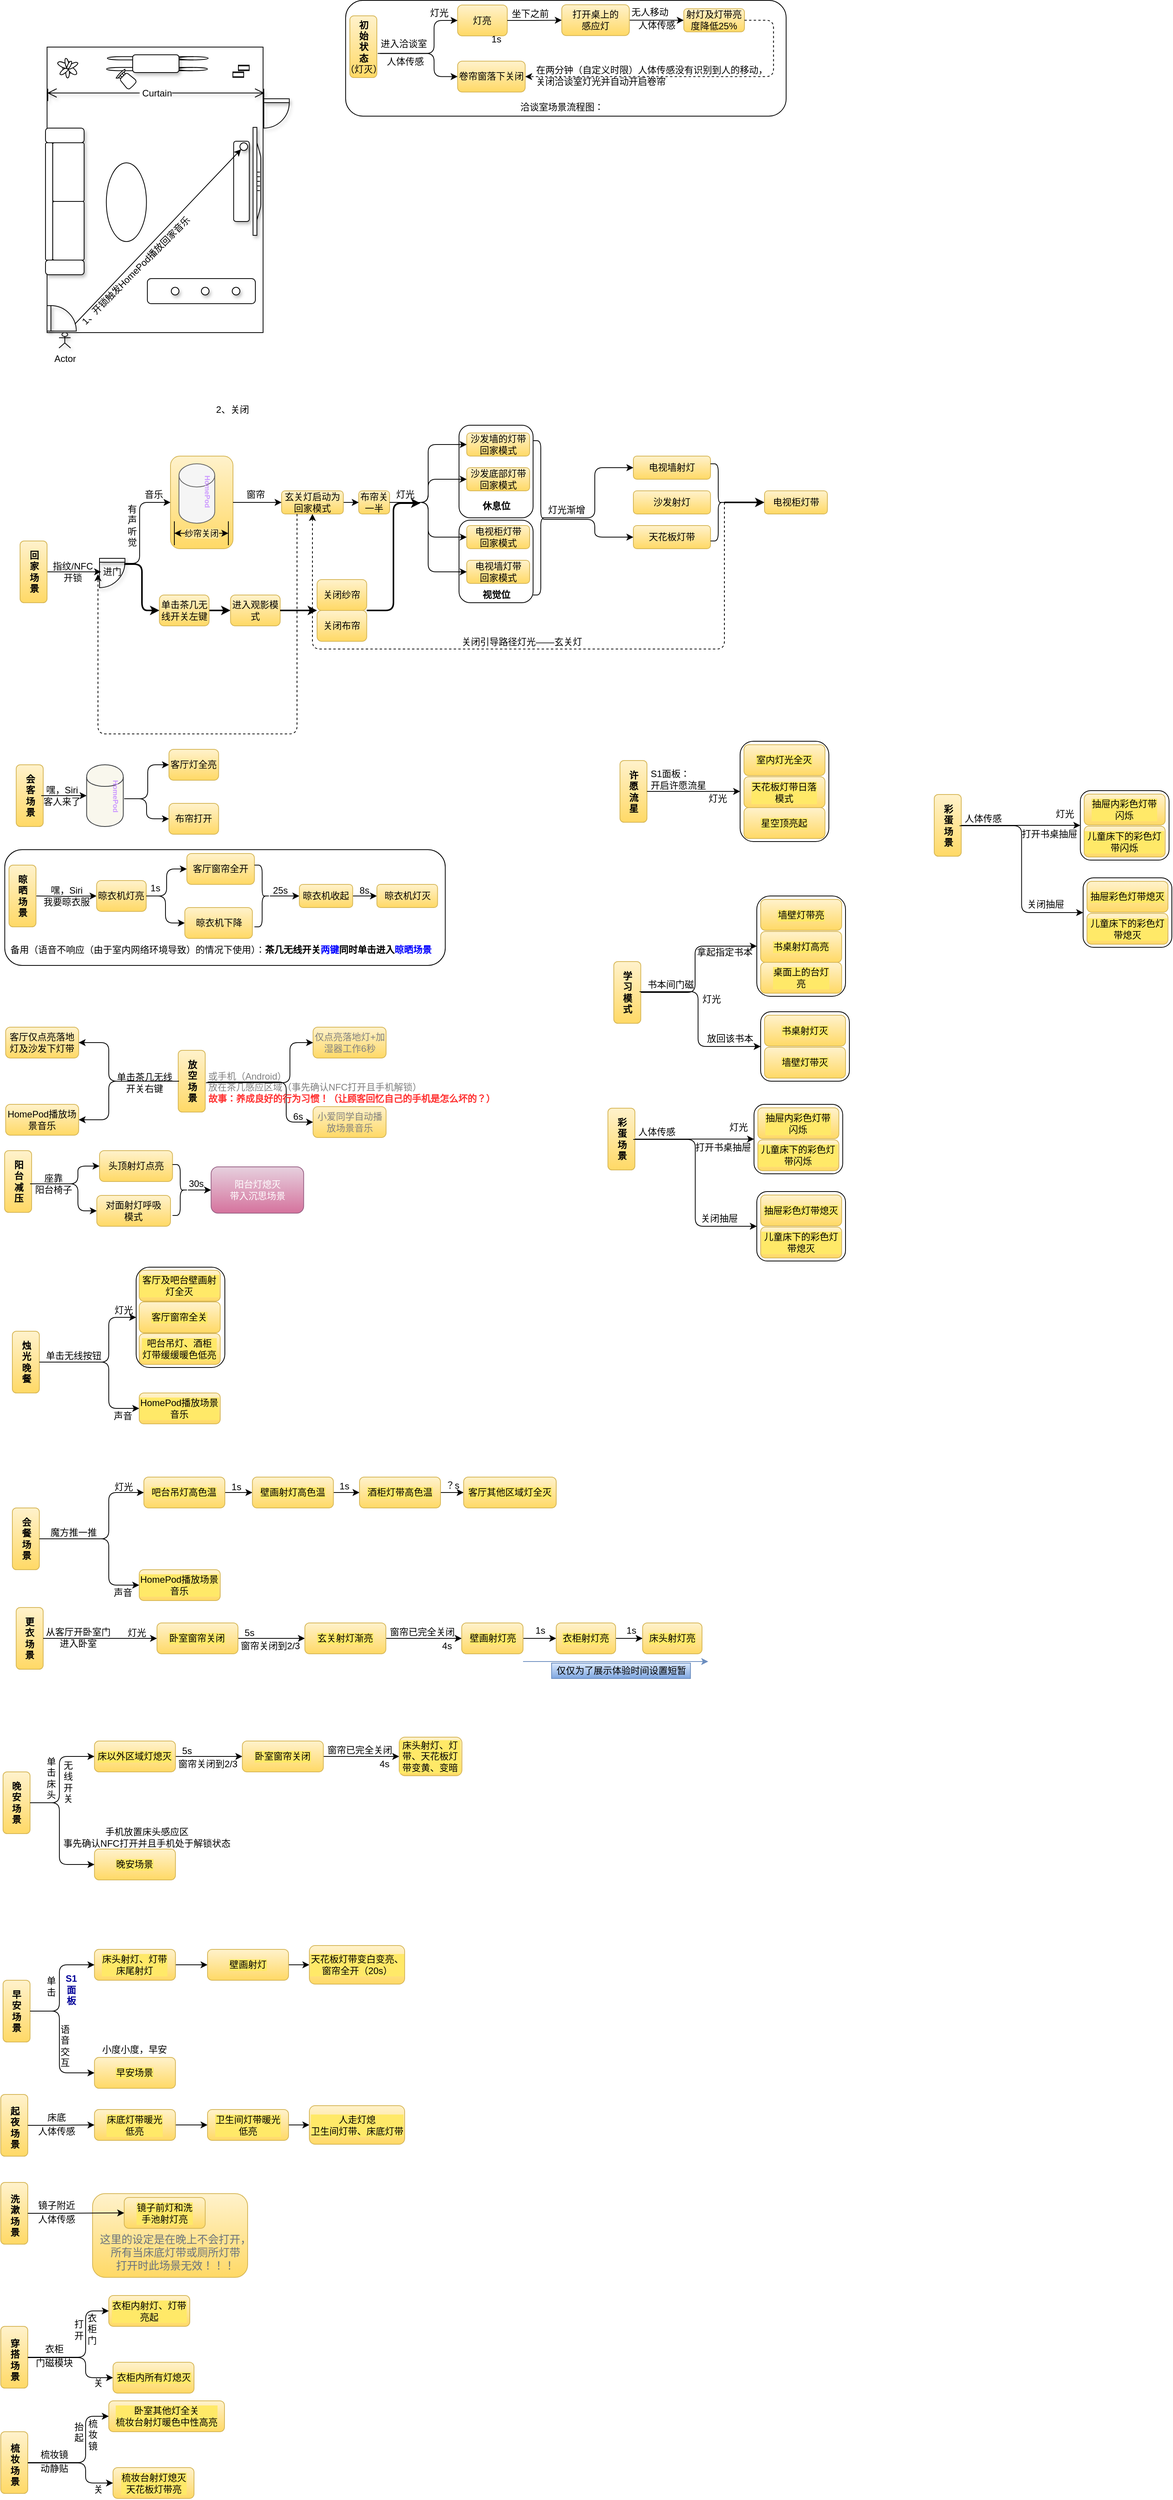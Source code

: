 <mxfile version="13.10.4" type="github">
  <diagram id="-c5VcKhnEjgT8fEdfMCj" name="Page-1">
    <mxGraphModel dx="782" dy="481" grid="1" gridSize="10" guides="1" tooltips="1" connect="1" arrows="1" fold="1" page="1" pageScale="1" pageWidth="827" pageHeight="1169" math="0" shadow="0">
      <root>
        <mxCell id="0" />
        <mxCell id="1" parent="0" />
        <mxCell id="svGXe5a89f3N2dMGBmbG-28" value="" style="rounded=1;whiteSpace=wrap;html=1;labelBackgroundColor=#FFE968;gradientColor=#ffd966;fillColor=#fff2cc;strokeColor=#d6b656;" vertex="1" parent="1">
          <mxGeometry x="158.96" y="2871.5" width="201.04" height="108.5" as="geometry" />
        </mxCell>
        <mxCell id="mByjEvzQ0l638NXyAkC8-66" value="" style="rounded=1;whiteSpace=wrap;html=1;labelBackgroundColor=#FFE968;" parent="1" vertex="1">
          <mxGeometry x="215.47" y="1671" width="115" height="130" as="geometry" />
        </mxCell>
        <mxCell id="mByjEvzQ0l638NXyAkC8-20" value="" style="rounded=1;whiteSpace=wrap;html=1;labelBackgroundColor=#FFE968;" parent="1" vertex="1">
          <mxGeometry x="45.18" y="1130" width="571" height="150" as="geometry" />
        </mxCell>
        <mxCell id="j3R1GN-oMJ_oCW9jWf3T-93" value="" style="rounded=1;whiteSpace=wrap;html=1;shadow=0;" parent="1" vertex="1">
          <mxGeometry x="634" y="703" width="96" height="107" as="geometry" />
        </mxCell>
        <mxCell id="j3R1GN-oMJ_oCW9jWf3T-88" value="" style="rounded=1;whiteSpace=wrap;html=1;shadow=0;" parent="1" vertex="1">
          <mxGeometry x="634" y="580" width="96" height="120" as="geometry" />
        </mxCell>
        <mxCell id="j3R1GN-oMJ_oCW9jWf3T-2" value="" style="rounded=0;whiteSpace=wrap;html=1;" parent="1" vertex="1">
          <mxGeometry x="100" y="90" width="280" height="370" as="geometry" />
        </mxCell>
        <mxCell id="j3R1GN-oMJ_oCW9jWf3T-1" value="Actor" style="shape=umlActor;verticalLabelPosition=bottom;verticalAlign=top;html=1;outlineConnect=0;shadow=1;" parent="1" vertex="1">
          <mxGeometry x="115.5" y="460" width="15" height="20" as="geometry" />
        </mxCell>
        <mxCell id="j3R1GN-oMJ_oCW9jWf3T-7" value="" style="verticalLabelPosition=bottom;html=1;verticalAlign=top;align=center;shape=mxgraph.floorplan.flat_tv;shadow=1;rotation=90;" parent="1" vertex="1">
          <mxGeometry x="302" y="259" width="140" height="10" as="geometry" />
        </mxCell>
        <mxCell id="j3R1GN-oMJ_oCW9jWf3T-8" value="" style="verticalLabelPosition=bottom;html=1;verticalAlign=top;align=center;shape=mxgraph.floorplan.couch;shadow=1;rotation=-90;" parent="1" vertex="1">
          <mxGeometry x="28" y="265" width="190" height="50" as="geometry" />
        </mxCell>
        <mxCell id="j3R1GN-oMJ_oCW9jWf3T-10" value="" style="rounded=1;whiteSpace=wrap;html=1;shadow=0;" parent="1" vertex="1">
          <mxGeometry x="230" y="390" width="140" height="32.5" as="geometry" />
        </mxCell>
        <mxCell id="j3R1GN-oMJ_oCW9jWf3T-28" value="" style="shape=ellipse;shadow=0;rotation=90;" parent="1" vertex="1">
          <mxGeometry x="151.84" y="265" width="102" height="52" as="geometry" />
        </mxCell>
        <mxCell id="j3R1GN-oMJ_oCW9jWf3T-30" value="" style="rounded=1;whiteSpace=wrap;html=1;shadow=1;rotation=90;" parent="1" vertex="1">
          <mxGeometry x="300" y="253.87" width="104" height="20.25" as="geometry" />
        </mxCell>
        <mxCell id="j3R1GN-oMJ_oCW9jWf3T-31" value="" style="ellipse;whiteSpace=wrap;html=1;aspect=fixed;shadow=1;" parent="1" vertex="1">
          <mxGeometry x="350" y="214" width="10" height="10" as="geometry" />
        </mxCell>
        <mxCell id="j3R1GN-oMJ_oCW9jWf3T-33" value="" style="verticalLabelPosition=bottom;html=1;verticalAlign=top;align=center;shape=mxgraph.floorplan.doorRight;aspect=fixed;shadow=1;rotation=0;flipH=1;" parent="1" vertex="1">
          <mxGeometry x="381" y="157" width="32.94" height="35" as="geometry" />
        </mxCell>
        <mxCell id="j3R1GN-oMJ_oCW9jWf3T-34" value="" style="verticalLabelPosition=bottom;html=1;verticalAlign=top;align=center;shape=mxgraph.floorplan.doorRight;aspect=fixed;shadow=1;rotation=-90;flipH=1;" parent="1" vertex="1">
          <mxGeometry x="101" y="424" width="32.94" height="35" as="geometry" />
        </mxCell>
        <mxCell id="j3R1GN-oMJ_oCW9jWf3T-35" value="&amp;nbsp;Curtain" style="shape=dimension;direction=west;whiteSpace=wrap;html=1;align=center;points=[];verticalAlign=top;spacingTop=-8;labelBackgroundColor=#ffffff;shadow=1;flipV=0;" parent="1" vertex="1">
          <mxGeometry x="101" y="144" width="280" height="16" as="geometry" />
        </mxCell>
        <mxCell id="j3R1GN-oMJ_oCW9jWf3T-38" value="" style="shape=cylinder3;whiteSpace=wrap;html=1;boundedLbl=1;backgroundOutline=1;size=19;shadow=0;rotation=90;" parent="1" vertex="1">
          <mxGeometry x="241.38" y="39.13" width="4.25" height="130.75" as="geometry" />
        </mxCell>
        <mxCell id="j3R1GN-oMJ_oCW9jWf3T-39" value="" style="shape=cylinder3;whiteSpace=wrap;html=1;boundedLbl=1;backgroundOutline=1;size=19;shadow=0;rotation=90;" parent="1" vertex="1">
          <mxGeometry x="240.38" y="53.13" width="4.25" height="130.75" as="geometry" />
        </mxCell>
        <mxCell id="j3R1GN-oMJ_oCW9jWf3T-36" value="" style="rounded=1;whiteSpace=wrap;html=1;shadow=1;" parent="1" vertex="1">
          <mxGeometry x="211" y="100" width="60" height="23" as="geometry" />
        </mxCell>
        <mxCell id="j3R1GN-oMJ_oCW9jWf3T-40" value="" style="verticalLabelPosition=bottom;html=1;verticalAlign=top;align=center;shape=mxgraph.floorplan.chair;shadow=0;rotation=-45;" parent="1" vertex="1">
          <mxGeometry x="194.68" y="120.05" width="16.32" height="23.95" as="geometry" />
        </mxCell>
        <mxCell id="j3R1GN-oMJ_oCW9jWf3T-41" value="" style="verticalLabelPosition=bottom;html=1;verticalAlign=top;align=center;shape=mxgraph.floorplan.plant;shadow=0;" parent="1" vertex="1">
          <mxGeometry x="115.5" y="103" width="21" height="27" as="geometry" />
        </mxCell>
        <mxCell id="j3R1GN-oMJ_oCW9jWf3T-48" value="" style="group;rotation=90;" parent="1" vertex="1" connectable="0">
          <mxGeometry x="350" y="110" width="10" height="14" as="geometry" />
        </mxCell>
        <mxCell id="j3R1GN-oMJ_oCW9jWf3T-45" value="" style="shape=process;whiteSpace=wrap;html=1;backgroundOutline=1;shadow=0;rotation=90;" parent="j3R1GN-oMJ_oCW9jWf3T-48" vertex="1">
          <mxGeometry x="-5.714" y="8.75" width="7.143" height="14" as="geometry" />
        </mxCell>
        <mxCell id="j3R1GN-oMJ_oCW9jWf3T-46" value="" style="shape=process;whiteSpace=wrap;html=1;backgroundOutline=1;shadow=0;rotation=90;" parent="j3R1GN-oMJ_oCW9jWf3T-48" vertex="1">
          <mxGeometry x="1.426" y="0.003" width="7.143" height="14" as="geometry" />
        </mxCell>
        <mxCell id="j3R1GN-oMJ_oCW9jWf3T-51" value="" style="ellipse;whiteSpace=wrap;html=1;aspect=fixed;shadow=1;" parent="1" vertex="1">
          <mxGeometry x="340" y="401.25" width="10" height="10" as="geometry" />
        </mxCell>
        <mxCell id="j3R1GN-oMJ_oCW9jWf3T-52" value="" style="ellipse;whiteSpace=wrap;html=1;aspect=fixed;shadow=1;" parent="1" vertex="1">
          <mxGeometry x="300" y="401.25" width="10" height="10" as="geometry" />
        </mxCell>
        <mxCell id="j3R1GN-oMJ_oCW9jWf3T-53" value="" style="ellipse;whiteSpace=wrap;html=1;aspect=fixed;shadow=1;" parent="1" vertex="1">
          <mxGeometry x="261" y="401.25" width="10" height="10" as="geometry" />
        </mxCell>
        <mxCell id="j3R1GN-oMJ_oCW9jWf3T-56" value="" style="group" parent="1" vertex="1" connectable="0">
          <mxGeometry x="271" y="630" width="72.357" height="110" as="geometry" />
        </mxCell>
        <mxCell id="j3R1GN-oMJ_oCW9jWf3T-73" value="" style="rounded=1;whiteSpace=wrap;html=1;shadow=0;gradientColor=#ffd966;fillColor=#fff2cc;strokeColor=#d6b656;" parent="j3R1GN-oMJ_oCW9jWf3T-56" vertex="1">
          <mxGeometry x="-11" y="-10" width="81" height="120" as="geometry" />
        </mxCell>
        <mxCell id="j3R1GN-oMJ_oCW9jWf3T-54" value="" style="shape=cylinder3;whiteSpace=wrap;html=1;boundedLbl=1;backgroundOutline=1;size=15;shadow=0;fillColor=#f5f5f5;strokeColor=#666666;fontColor=#333333;" parent="j3R1GN-oMJ_oCW9jWf3T-56" vertex="1">
          <mxGeometry width="46.37" height="77" as="geometry" />
        </mxCell>
        <mxCell id="j3R1GN-oMJ_oCW9jWf3T-55" value="&lt;b&gt;&lt;font style=&quot;font-size: 9px&quot; color=&quot;#cc99ff&quot;&gt;HomePod&lt;/font&gt;&lt;/b&gt;" style="text;html=1;align=center;verticalAlign=middle;resizable=0;points=[];autosize=1;rotation=90;" parent="j3R1GN-oMJ_oCW9jWf3T-56" vertex="1">
          <mxGeometry x="2.357" y="26" width="70" height="20" as="geometry" />
        </mxCell>
        <mxCell id="j3R1GN-oMJ_oCW9jWf3T-57" value="" style="endArrow=classic;html=1;exitX=0.728;exitY=1.029;exitDx=0;exitDy=0;exitPerimeter=0;entryX=0;entryY=1;entryDx=0;entryDy=0;" parent="1" source="j3R1GN-oMJ_oCW9jWf3T-34" target="j3R1GN-oMJ_oCW9jWf3T-31" edge="1">
          <mxGeometry width="50" height="50" relative="1" as="geometry">
            <mxPoint x="140" y="460" as="sourcePoint" />
            <mxPoint x="190" y="410" as="targetPoint" />
          </mxGeometry>
        </mxCell>
        <mxCell id="j3R1GN-oMJ_oCW9jWf3T-59" value="1、开锁触发HomePod播放回家音乐" style="text;html=1;align=center;verticalAlign=middle;resizable=0;points=[];autosize=1;rotation=-45;" parent="1" vertex="1">
          <mxGeometry x="110" y="370" width="210" height="20" as="geometry" />
        </mxCell>
        <mxCell id="j3R1GN-oMJ_oCW9jWf3T-60" value="2、关闭" style="text;html=1;align=center;verticalAlign=middle;resizable=0;points=[];autosize=1;" parent="1" vertex="1">
          <mxGeometry x="310" y="550" width="60" height="20" as="geometry" />
        </mxCell>
        <mxCell id="j3R1GN-oMJ_oCW9jWf3T-61" value="" style="edgeStyle=elbowEdgeStyle;elbow=horizontal;endArrow=classic;html=1;exitX=1;exitY=0.5;exitDx=0;exitDy=0;" parent="1" source="j3R1GN-oMJ_oCW9jWf3T-63" edge="1">
          <mxGeometry width="50" height="50" relative="1" as="geometry">
            <mxPoint x="126.52" y="769.5" as="sourcePoint" />
            <mxPoint x="170" y="770" as="targetPoint" />
            <Array as="points">
              <mxPoint x="154.68" y="779.5" />
            </Array>
          </mxGeometry>
        </mxCell>
        <mxCell id="j3R1GN-oMJ_oCW9jWf3T-63" value="" style="rounded=1;whiteSpace=wrap;html=1;shadow=0;gradientColor=#ffd966;fillColor=#fff2cc;strokeColor=#d6b656;" parent="1" vertex="1">
          <mxGeometry x="65" y="730" width="35" height="80" as="geometry" />
        </mxCell>
        <mxCell id="j3R1GN-oMJ_oCW9jWf3T-62" value="&lt;b&gt;回&lt;br&gt;家&lt;br&gt;场&lt;br&gt;景&lt;/b&gt;" style="text;html=1;align=center;verticalAlign=middle;resizable=0;points=[];autosize=1;" parent="1" vertex="1">
          <mxGeometry x="67.5" y="740" width="30" height="60" as="geometry" />
        </mxCell>
        <mxCell id="j3R1GN-oMJ_oCW9jWf3T-66" value="指纹/NFC&lt;br&gt;开锁" style="text;html=1;align=center;verticalAlign=middle;resizable=0;points=[];autosize=1;" parent="1" vertex="1">
          <mxGeometry x="98" y="755" width="70" height="30" as="geometry" />
        </mxCell>
        <mxCell id="j3R1GN-oMJ_oCW9jWf3T-67" value="" style="verticalLabelPosition=bottom;html=1;verticalAlign=top;align=center;shape=mxgraph.floorplan.doorRight;aspect=fixed;shadow=1;rotation=0;flipH=1;" parent="1" vertex="1">
          <mxGeometry x="168" y="752.5" width="32.94" height="35" as="geometry" />
        </mxCell>
        <mxCell id="j3R1GN-oMJ_oCW9jWf3T-68" value="进门" style="text;html=1;align=center;verticalAlign=middle;resizable=0;points=[];autosize=1;" parent="1" vertex="1">
          <mxGeometry x="164.47" y="760" width="40" height="20" as="geometry" />
        </mxCell>
        <mxCell id="j3R1GN-oMJ_oCW9jWf3T-69" value="" style="edgeStyle=elbowEdgeStyle;elbow=horizontal;endArrow=classic;html=1;exitX=0.913;exitY=-0.05;exitDx=0;exitDy=0;exitPerimeter=0;entryX=0;entryY=0.5;entryDx=0;entryDy=0;" parent="1" source="j3R1GN-oMJ_oCW9jWf3T-68" target="j3R1GN-oMJ_oCW9jWf3T-73" edge="1">
          <mxGeometry width="50" height="50" relative="1" as="geometry">
            <mxPoint x="210" y="760" as="sourcePoint" />
            <mxPoint x="250" y="710" as="targetPoint" />
            <Array as="points">
              <mxPoint x="220" y="730" />
            </Array>
          </mxGeometry>
        </mxCell>
        <mxCell id="j3R1GN-oMJ_oCW9jWf3T-70" value="" style="shape=partialRectangle;whiteSpace=wrap;html=1;left=0;right=0;fillColor=none;shadow=0;rotation=90;" parent="1" vertex="1">
          <mxGeometry x="285" y="685" width="30" height="70" as="geometry" />
        </mxCell>
        <mxCell id="j3R1GN-oMJ_oCW9jWf3T-71" value="" style="endArrow=classic;startArrow=classic;html=1;exitX=0.5;exitY=1;exitDx=0;exitDy=0;entryX=0.5;entryY=0;entryDx=0;entryDy=0;" parent="1" source="j3R1GN-oMJ_oCW9jWf3T-70" target="j3R1GN-oMJ_oCW9jWf3T-70" edge="1">
          <mxGeometry width="50" height="50" relative="1" as="geometry">
            <mxPoint x="294" y="805" as="sourcePoint" />
            <mxPoint x="344" y="755" as="targetPoint" />
          </mxGeometry>
        </mxCell>
        <mxCell id="j3R1GN-oMJ_oCW9jWf3T-72" value="纱帘关闭" style="edgeLabel;html=1;align=center;verticalAlign=middle;resizable=0;points=[];labelBackgroundColor=#ffe79e;" parent="j3R1GN-oMJ_oCW9jWf3T-71" vertex="1" connectable="0">
          <mxGeometry x="-0.371" relative="1" as="geometry">
            <mxPoint x="13" as="offset" />
          </mxGeometry>
        </mxCell>
        <mxCell id="j3R1GN-oMJ_oCW9jWf3T-78" value="" style="edgeStyle=orthogonalEdgeStyle;rounded=0;orthogonalLoop=1;jettySize=auto;html=1;" parent="1" source="j3R1GN-oMJ_oCW9jWf3T-75" target="j3R1GN-oMJ_oCW9jWf3T-77" edge="1">
          <mxGeometry relative="1" as="geometry" />
        </mxCell>
        <mxCell id="j3R1GN-oMJ_oCW9jWf3T-75" value="玄关灯启动为回家模式" style="whiteSpace=wrap;html=1;rounded=1;shadow=0;strokeColor=#d6b656;fillColor=#fff2cc;gradientColor=#ffd966;" parent="1" vertex="1">
          <mxGeometry x="404" y="665" width="80" height="30" as="geometry" />
        </mxCell>
        <mxCell id="j3R1GN-oMJ_oCW9jWf3T-76" value="" style="edgeStyle=orthogonalEdgeStyle;rounded=0;orthogonalLoop=1;jettySize=auto;html=1;" parent="1" source="j3R1GN-oMJ_oCW9jWf3T-73" target="j3R1GN-oMJ_oCW9jWf3T-75" edge="1">
          <mxGeometry relative="1" as="geometry" />
        </mxCell>
        <mxCell id="j3R1GN-oMJ_oCW9jWf3T-77" value="布帘关一半" style="whiteSpace=wrap;html=1;rounded=1;shadow=0;strokeColor=#d6b656;fillColor=#fff2cc;gradientColor=#ffd966;" parent="1" vertex="1">
          <mxGeometry x="504" y="665" width="40" height="30" as="geometry" />
        </mxCell>
        <mxCell id="j3R1GN-oMJ_oCW9jWf3T-79" value="沙发墙的灯带回家模式" style="whiteSpace=wrap;html=1;rounded=1;shadow=0;strokeColor=#d6b656;fillColor=#fff2cc;gradientColor=#ffd966;" parent="1" vertex="1">
          <mxGeometry x="644" y="590" width="81.5" height="30" as="geometry" />
        </mxCell>
        <mxCell id="j3R1GN-oMJ_oCW9jWf3T-81" value="沙发底部灯带回家模式" style="whiteSpace=wrap;html=1;rounded=1;shadow=0;strokeColor=#d6b656;fillColor=#fff2cc;gradientColor=#ffd966;" parent="1" vertex="1">
          <mxGeometry x="644" y="635" width="81.5" height="30" as="geometry" />
        </mxCell>
        <mxCell id="j3R1GN-oMJ_oCW9jWf3T-82" value="" style="edgeStyle=elbowEdgeStyle;elbow=horizontal;endArrow=classic;html=1;exitX=1;exitY=0.5;exitDx=0;exitDy=0;entryX=0;entryY=0.5;entryDx=0;entryDy=0;" parent="1" source="j3R1GN-oMJ_oCW9jWf3T-77" target="j3R1GN-oMJ_oCW9jWf3T-79" edge="1">
          <mxGeometry width="50" height="50" relative="1" as="geometry">
            <mxPoint x="604" y="840" as="sourcePoint" />
            <mxPoint x="654" y="790" as="targetPoint" />
          </mxGeometry>
        </mxCell>
        <mxCell id="j3R1GN-oMJ_oCW9jWf3T-83" value="" style="edgeStyle=elbowEdgeStyle;elbow=horizontal;endArrow=classic;html=1;exitX=1;exitY=0.5;exitDx=0;exitDy=0;entryX=0;entryY=0.5;entryDx=0;entryDy=0;" parent="1" source="j3R1GN-oMJ_oCW9jWf3T-77" target="j3R1GN-oMJ_oCW9jWf3T-81" edge="1">
          <mxGeometry width="50" height="50" relative="1" as="geometry">
            <mxPoint x="554" y="690" as="sourcePoint" />
            <mxPoint x="584" y="655" as="targetPoint" />
          </mxGeometry>
        </mxCell>
        <mxCell id="j3R1GN-oMJ_oCW9jWf3T-84" value="电视柜灯带&lt;br&gt;回家模式" style="whiteSpace=wrap;html=1;rounded=1;shadow=0;strokeColor=#d6b656;fillColor=#fff2cc;gradientColor=#ffd966;" parent="1" vertex="1">
          <mxGeometry x="644" y="710" width="81.5" height="30" as="geometry" />
        </mxCell>
        <mxCell id="j3R1GN-oMJ_oCW9jWf3T-85" value="" style="edgeStyle=elbowEdgeStyle;elbow=horizontal;endArrow=classic;html=1;exitX=1;exitY=0.5;exitDx=0;exitDy=0;entryX=0;entryY=0.5;entryDx=0;entryDy=0;" parent="1" source="j3R1GN-oMJ_oCW9jWf3T-77" target="j3R1GN-oMJ_oCW9jWf3T-84" edge="1">
          <mxGeometry width="50" height="50" relative="1" as="geometry">
            <mxPoint x="554" y="690" as="sourcePoint" />
            <mxPoint x="594" y="645" as="targetPoint" />
          </mxGeometry>
        </mxCell>
        <mxCell id="j3R1GN-oMJ_oCW9jWf3T-86" value="电视墙灯带&lt;br&gt;回家模式" style="whiteSpace=wrap;html=1;rounded=1;shadow=0;strokeColor=#d6b656;fillColor=#fff2cc;gradientColor=#ffd966;" parent="1" vertex="1">
          <mxGeometry x="644" y="755" width="81.5" height="30" as="geometry" />
        </mxCell>
        <mxCell id="j3R1GN-oMJ_oCW9jWf3T-87" value="" style="edgeStyle=elbowEdgeStyle;elbow=horizontal;endArrow=classic;html=1;exitX=1;exitY=0.5;exitDx=0;exitDy=0;entryX=0;entryY=0.5;entryDx=0;entryDy=0;" parent="1" source="j3R1GN-oMJ_oCW9jWf3T-77" target="j3R1GN-oMJ_oCW9jWf3T-86" edge="1">
          <mxGeometry width="50" height="50" relative="1" as="geometry">
            <mxPoint x="554" y="690" as="sourcePoint" />
            <mxPoint x="594" y="735" as="targetPoint" />
          </mxGeometry>
        </mxCell>
        <mxCell id="j3R1GN-oMJ_oCW9jWf3T-89" value="灯光" style="text;html=1;align=center;verticalAlign=middle;resizable=0;points=[];autosize=1;" parent="1" vertex="1">
          <mxGeometry x="544" y="660" width="40" height="20" as="geometry" />
        </mxCell>
        <mxCell id="j3R1GN-oMJ_oCW9jWf3T-90" value="音乐" style="text;html=1;align=center;verticalAlign=middle;resizable=0;points=[];autosize=1;" parent="1" vertex="1">
          <mxGeometry x="218" y="660" width="40" height="20" as="geometry" />
        </mxCell>
        <mxCell id="j3R1GN-oMJ_oCW9jWf3T-91" value="窗帘" style="text;html=1;align=center;verticalAlign=middle;resizable=0;points=[];autosize=1;" parent="1" vertex="1">
          <mxGeometry x="350" y="660" width="40" height="20" as="geometry" />
        </mxCell>
        <mxCell id="j3R1GN-oMJ_oCW9jWf3T-92" value="&lt;b&gt;休息位&lt;/b&gt;" style="text;html=1;align=center;verticalAlign=middle;resizable=0;points=[];autosize=1;" parent="1" vertex="1">
          <mxGeometry x="657" y="675" width="50" height="20" as="geometry" />
        </mxCell>
        <mxCell id="j3R1GN-oMJ_oCW9jWf3T-94" value="&lt;b&gt;视觉位&lt;/b&gt;" style="text;html=1;align=center;verticalAlign=middle;resizable=0;points=[];autosize=1;" parent="1" vertex="1">
          <mxGeometry x="657" y="790" width="50" height="20" as="geometry" />
        </mxCell>
        <mxCell id="j3R1GN-oMJ_oCW9jWf3T-95" value="有&lt;br&gt;声&lt;br&gt;听&lt;br&gt;觉" style="text;html=1;align=center;verticalAlign=middle;resizable=0;points=[];autosize=1;rotation=0;" parent="1" vertex="1">
          <mxGeometry x="194.68" y="680" width="30" height="60" as="geometry" />
        </mxCell>
        <mxCell id="j3R1GN-oMJ_oCW9jWf3T-97" value="" style="shape=curlyBracket;whiteSpace=wrap;html=1;rounded=1;shadow=0;rotation=-180;" parent="1" vertex="1">
          <mxGeometry x="730" y="600" width="20" height="200" as="geometry" />
        </mxCell>
        <mxCell id="j3R1GN-oMJ_oCW9jWf3T-98" value="电视墙射灯" style="whiteSpace=wrap;html=1;rounded=1;shadow=0;gradientColor=#ffd966;fillColor=#fff2cc;strokeColor=#d6b656;" parent="1" vertex="1">
          <mxGeometry x="860" y="620" width="100" height="30" as="geometry" />
        </mxCell>
        <mxCell id="j3R1GN-oMJ_oCW9jWf3T-100" value="灯光渐增" style="text;html=1;align=center;verticalAlign=middle;resizable=0;points=[];autosize=1;" parent="1" vertex="1">
          <mxGeometry x="743" y="680" width="60" height="20" as="geometry" />
        </mxCell>
        <mxCell id="j3R1GN-oMJ_oCW9jWf3T-101" value="" style="edgeStyle=elbowEdgeStyle;elbow=horizontal;endArrow=classic;html=1;entryX=0;entryY=0.5;entryDx=0;entryDy=0;exitX=0.017;exitY=1;exitDx=0;exitDy=0;exitPerimeter=0;" parent="1" source="j3R1GN-oMJ_oCW9jWf3T-100" target="j3R1GN-oMJ_oCW9jWf3T-98" edge="1">
          <mxGeometry width="50" height="50" relative="1" as="geometry">
            <mxPoint x="554" y="690" as="sourcePoint" />
            <mxPoint x="654" y="615" as="targetPoint" />
            <Array as="points">
              <mxPoint x="810" y="650" />
            </Array>
          </mxGeometry>
        </mxCell>
        <mxCell id="j3R1GN-oMJ_oCW9jWf3T-103" value="天花板灯带" style="whiteSpace=wrap;html=1;rounded=1;shadow=0;gradientColor=#ffd966;fillColor=#fff2cc;strokeColor=#d6b656;" parent="1" vertex="1">
          <mxGeometry x="860" y="710" width="100" height="30" as="geometry" />
        </mxCell>
        <mxCell id="j3R1GN-oMJ_oCW9jWf3T-104" value="沙发射灯" style="whiteSpace=wrap;html=1;rounded=1;shadow=0;gradientColor=#ffd966;fillColor=#fff2cc;strokeColor=#d6b656;" parent="1" vertex="1">
          <mxGeometry x="860" y="665" width="100" height="30" as="geometry" />
        </mxCell>
        <mxCell id="j3R1GN-oMJ_oCW9jWf3T-105" value="" style="edgeStyle=elbowEdgeStyle;elbow=horizontal;endArrow=classic;html=1;entryX=0;entryY=0.5;entryDx=0;entryDy=0;exitX=0;exitY=1.1;exitDx=0;exitDy=0;exitPerimeter=0;" parent="1" source="j3R1GN-oMJ_oCW9jWf3T-100" target="j3R1GN-oMJ_oCW9jWf3T-103" edge="1">
          <mxGeometry width="50" height="50" relative="1" as="geometry">
            <mxPoint x="754.02" y="710" as="sourcePoint" />
            <mxPoint x="870" y="645" as="targetPoint" />
            <Array as="points">
              <mxPoint x="810" y="702" />
              <mxPoint x="820" y="660" />
            </Array>
          </mxGeometry>
        </mxCell>
        <mxCell id="j3R1GN-oMJ_oCW9jWf3T-106" value="" style="shape=curlyBracket;whiteSpace=wrap;html=1;rounded=1;shadow=0;rotation=-180;" parent="1" vertex="1">
          <mxGeometry x="960" y="630" width="20" height="100" as="geometry" />
        </mxCell>
        <mxCell id="j3R1GN-oMJ_oCW9jWf3T-107" value="" style="edgeStyle=elbowEdgeStyle;elbow=vertical;endArrow=classic;html=1;exitX=0.1;exitY=0.5;exitDx=0;exitDy=0;exitPerimeter=0;entryX=0.5;entryY=1;entryDx=0;entryDy=0;dashed=1;" parent="1" source="j3R1GN-oMJ_oCW9jWf3T-106" target="j3R1GN-oMJ_oCW9jWf3T-75" edge="1">
          <mxGeometry width="50" height="50" relative="1" as="geometry">
            <mxPoint x="1010" y="850" as="sourcePoint" />
            <mxPoint x="780" y="850" as="targetPoint" />
            <Array as="points">
              <mxPoint x="550" y="870" />
              <mxPoint x="880" y="860" />
              <mxPoint x="1040" y="790" />
              <mxPoint x="820" y="830" />
            </Array>
          </mxGeometry>
        </mxCell>
        <mxCell id="j3R1GN-oMJ_oCW9jWf3T-108" value="关闭引导路径灯光——玄关灯" style="text;html=1;align=center;verticalAlign=middle;resizable=0;points=[];autosize=1;" parent="1" vertex="1">
          <mxGeometry x="630" y="851" width="170" height="20" as="geometry" />
        </mxCell>
        <mxCell id="j3R1GN-oMJ_oCW9jWf3T-109" value="" style="edgeStyle=elbowEdgeStyle;elbow=horizontal;endArrow=classic;html=1;dashed=1;exitX=0.25;exitY=1;exitDx=0;exitDy=0;entryX=0.038;entryY=0.65;entryDx=0;entryDy=0;entryPerimeter=0;" parent="1" source="j3R1GN-oMJ_oCW9jWf3T-75" target="j3R1GN-oMJ_oCW9jWf3T-68" edge="1">
          <mxGeometry width="50" height="50" relative="1" as="geometry">
            <mxPoint x="300" y="870" as="sourcePoint" />
            <mxPoint x="350" y="820" as="targetPoint" />
            <Array as="points">
              <mxPoint x="250" y="980" />
            </Array>
          </mxGeometry>
        </mxCell>
        <mxCell id="j3R1GN-oMJ_oCW9jWf3T-110" value="" style="edgeStyle=elbowEdgeStyle;elbow=horizontal;endArrow=classic;html=1;strokeWidth=2;entryX=0;entryY=0.5;entryDx=0;entryDy=0;" parent="1" target="j3R1GN-oMJ_oCW9jWf3T-111" edge="1">
          <mxGeometry width="50" height="50" relative="1" as="geometry">
            <mxPoint x="200" y="760" as="sourcePoint" />
            <mxPoint x="240" y="840" as="targetPoint" />
          </mxGeometry>
        </mxCell>
        <mxCell id="j3R1GN-oMJ_oCW9jWf3T-113" value="" style="edgeStyle=orthogonalEdgeStyle;rounded=0;orthogonalLoop=1;jettySize=auto;html=1;strokeWidth=2;" parent="1" source="j3R1GN-oMJ_oCW9jWf3T-111" target="j3R1GN-oMJ_oCW9jWf3T-112" edge="1">
          <mxGeometry relative="1" as="geometry" />
        </mxCell>
        <mxCell id="j3R1GN-oMJ_oCW9jWf3T-111" value="单击茶几无线开关左键&lt;br&gt;" style="whiteSpace=wrap;html=1;rounded=1;shadow=0;strokeColor=#d6b656;fillColor=#fff2cc;gradientColor=#ffd966;" parent="1" vertex="1">
          <mxGeometry x="245.63" y="800" width="64.37" height="40" as="geometry" />
        </mxCell>
        <mxCell id="j3R1GN-oMJ_oCW9jWf3T-112" value="进入观影模式" style="whiteSpace=wrap;html=1;rounded=1;shadow=0;strokeColor=#d6b656;fillColor=#fff2cc;gradientColor=#ffd966;" parent="1" vertex="1">
          <mxGeometry x="337.82" y="800" width="64.37" height="40" as="geometry" />
        </mxCell>
        <mxCell id="j3R1GN-oMJ_oCW9jWf3T-114" value="" style="edgeStyle=elbowEdgeStyle;elbow=horizontal;endArrow=classic;html=1;strokeWidth=2;exitX=1;exitY=0.5;exitDx=0;exitDy=0;entryX=0;entryY=0;entryDx=0;entryDy=0;" parent="1" source="j3R1GN-oMJ_oCW9jWf3T-112" target="j3R1GN-oMJ_oCW9jWf3T-116" edge="1">
          <mxGeometry width="50" height="50" relative="1" as="geometry">
            <mxPoint x="420" y="830" as="sourcePoint" />
            <mxPoint x="470" y="790" as="targetPoint" />
          </mxGeometry>
        </mxCell>
        <mxCell id="j3R1GN-oMJ_oCW9jWf3T-117" value="" style="group" parent="1" vertex="1" connectable="0">
          <mxGeometry x="450" y="780" width="64.37" height="80" as="geometry" />
        </mxCell>
        <mxCell id="j3R1GN-oMJ_oCW9jWf3T-115" value="关闭纱帘" style="whiteSpace=wrap;html=1;rounded=1;shadow=0;strokeColor=#d6b656;fillColor=#fff2cc;gradientColor=#ffd966;" parent="j3R1GN-oMJ_oCW9jWf3T-117" vertex="1">
          <mxGeometry width="64.37" height="40" as="geometry" />
        </mxCell>
        <mxCell id="j3R1GN-oMJ_oCW9jWf3T-116" value="关闭布帘" style="whiteSpace=wrap;html=1;rounded=1;shadow=0;strokeColor=#d6b656;fillColor=#fff2cc;gradientColor=#ffd966;" parent="j3R1GN-oMJ_oCW9jWf3T-117" vertex="1">
          <mxGeometry y="40" width="64.37" height="40" as="geometry" />
        </mxCell>
        <mxCell id="j3R1GN-oMJ_oCW9jWf3T-118" value="" style="edgeStyle=elbowEdgeStyle;elbow=horizontal;endArrow=classic;html=1;strokeWidth=2;exitX=1;exitY=0;exitDx=0;exitDy=0;entryX=1;entryY=1.05;entryDx=0;entryDy=0;entryPerimeter=0;" parent="1" source="j3R1GN-oMJ_oCW9jWf3T-116" target="j3R1GN-oMJ_oCW9jWf3T-89" edge="1">
          <mxGeometry width="50" height="50" relative="1" as="geometry">
            <mxPoint x="540" y="850" as="sourcePoint" />
            <mxPoint x="590" y="800" as="targetPoint" />
          </mxGeometry>
        </mxCell>
        <mxCell id="j3R1GN-oMJ_oCW9jWf3T-119" value="" style="edgeStyle=elbowEdgeStyle;elbow=horizontal;endArrow=classic;html=1;strokeWidth=2;exitX=0.1;exitY=0.5;exitDx=0;exitDy=0;exitPerimeter=0;entryX=0;entryY=0.5;entryDx=0;entryDy=0;" parent="1" source="j3R1GN-oMJ_oCW9jWf3T-106" target="j3R1GN-oMJ_oCW9jWf3T-120" edge="1">
          <mxGeometry width="50" height="50" relative="1" as="geometry">
            <mxPoint x="1020" y="730" as="sourcePoint" />
            <mxPoint x="1024" y="680" as="targetPoint" />
          </mxGeometry>
        </mxCell>
        <mxCell id="j3R1GN-oMJ_oCW9jWf3T-120" value="电视柜灯带" style="whiteSpace=wrap;html=1;rounded=1;shadow=0;strokeColor=#d6b656;fillColor=#fff2cc;gradientColor=#ffd966;" parent="1" vertex="1">
          <mxGeometry x="1030" y="665" width="81.5" height="30" as="geometry" />
        </mxCell>
        <mxCell id="j3R1GN-oMJ_oCW9jWf3T-121" value="" style="rounded=1;whiteSpace=wrap;html=1;shadow=0;gradientColor=#ffd966;fillColor=#fff2cc;strokeColor=#d6b656;strokeWidth=1;" parent="1" vertex="1">
          <mxGeometry x="60" y="1020" width="35" height="80" as="geometry" />
        </mxCell>
        <mxCell id="j3R1GN-oMJ_oCW9jWf3T-124" value="" style="edgeStyle=orthogonalEdgeStyle;rounded=0;orthogonalLoop=1;jettySize=auto;html=1;strokeWidth=1;" parent="1" source="j3R1GN-oMJ_oCW9jWf3T-122" target="j3R1GN-oMJ_oCW9jWf3T-123" edge="1">
          <mxGeometry relative="1" as="geometry" />
        </mxCell>
        <mxCell id="j3R1GN-oMJ_oCW9jWf3T-122" value="&lt;b&gt;会&lt;br&gt;客&lt;br&gt;场&lt;br&gt;景&lt;/b&gt;" style="text;html=1;align=center;verticalAlign=middle;resizable=0;points=[];autosize=1;strokeWidth=1;" parent="1" vertex="1">
          <mxGeometry x="62.5" y="1030" width="30" height="60" as="geometry" />
        </mxCell>
        <mxCell id="j3R1GN-oMJ_oCW9jWf3T-123" value="" style="shape=cylinder;whiteSpace=wrap;html=1;boundedLbl=1;backgroundOutline=1;shadow=0;fillColor=#f9f7ed;strokeColor=#36393d;strokeWidth=1;" parent="1" vertex="1">
          <mxGeometry x="151.3" y="1020" width="47.5" height="80" as="geometry" />
        </mxCell>
        <mxCell id="j3R1GN-oMJ_oCW9jWf3T-125" value="&lt;b&gt;&lt;font style=&quot;font-size: 9px&quot; color=&quot;#cc99ff&quot;&gt;HomePod&lt;/font&gt;&lt;/b&gt;" style="text;html=1;align=center;verticalAlign=middle;resizable=0;points=[];autosize=1;rotation=90;strokeWidth=1;" parent="1" vertex="1">
          <mxGeometry x="154.677" y="1050" width="70" height="20" as="geometry" />
        </mxCell>
        <mxCell id="j3R1GN-oMJ_oCW9jWf3T-127" value="嘿，Siri&lt;br&gt;客人来了" style="text;html=1;align=center;verticalAlign=middle;resizable=0;points=[];autosize=1;strokeWidth=1;" parent="1" vertex="1">
          <mxGeometry x="89.47" y="1045" width="60" height="30" as="geometry" />
        </mxCell>
        <mxCell id="j3R1GN-oMJ_oCW9jWf3T-130" value="客厅灯全亮" style="whiteSpace=wrap;html=1;rounded=1;shadow=0;strokeColor=#d6b656;fillColor=#fff2cc;gradientColor=#ffd966;strokeWidth=1;" parent="1" vertex="1">
          <mxGeometry x="258" y="1000" width="64.37" height="40" as="geometry" />
        </mxCell>
        <mxCell id="j3R1GN-oMJ_oCW9jWf3T-131" value="布帘打开" style="whiteSpace=wrap;html=1;rounded=1;shadow=0;strokeColor=#d6b656;fillColor=#fff2cc;gradientColor=#ffd966;strokeWidth=1;" parent="1" vertex="1">
          <mxGeometry x="258" y="1070" width="64.37" height="40" as="geometry" />
        </mxCell>
        <mxCell id="j3R1GN-oMJ_oCW9jWf3T-132" value="" style="edgeStyle=elbowEdgeStyle;elbow=horizontal;endArrow=classic;html=1;strokeWidth=1;exitX=0.557;exitY=-0.166;exitDx=0;exitDy=0;exitPerimeter=0;entryX=0;entryY=0.5;entryDx=0;entryDy=0;" parent="1" source="j3R1GN-oMJ_oCW9jWf3T-125" target="j3R1GN-oMJ_oCW9jWf3T-130" edge="1">
          <mxGeometry width="50" height="50" relative="1" as="geometry">
            <mxPoint x="360" y="1100" as="sourcePoint" />
            <mxPoint x="410" y="1050" as="targetPoint" />
          </mxGeometry>
        </mxCell>
        <mxCell id="j3R1GN-oMJ_oCW9jWf3T-133" value="" style="edgeStyle=elbowEdgeStyle;elbow=horizontal;endArrow=classic;html=1;strokeWidth=1;exitX=0.557;exitY=-0.016;exitDx=0;exitDy=0;exitPerimeter=0;entryX=0;entryY=0.5;entryDx=0;entryDy=0;" parent="1" source="j3R1GN-oMJ_oCW9jWf3T-125" target="j3R1GN-oMJ_oCW9jWf3T-131" edge="1">
          <mxGeometry width="50" height="50" relative="1" as="geometry">
            <mxPoint x="212.997" y="1073.99" as="sourcePoint" />
            <mxPoint x="268" y="1030" as="targetPoint" />
          </mxGeometry>
        </mxCell>
        <mxCell id="j3R1GN-oMJ_oCW9jWf3T-136" value="" style="rounded=1;whiteSpace=wrap;html=1;shadow=0;gradientColor=#ffd966;fillColor=#fff2cc;strokeColor=#d6b656;strokeWidth=1;" parent="1" vertex="1">
          <mxGeometry x="50.65" y="1150" width="35" height="80" as="geometry" />
        </mxCell>
        <mxCell id="j3R1GN-oMJ_oCW9jWf3T-137" value="&lt;b&gt;晾&lt;br&gt;晒&lt;br&gt;场&lt;br&gt;景&lt;/b&gt;" style="text;html=1;align=center;verticalAlign=middle;resizable=0;points=[];autosize=1;strokeWidth=1;" parent="1" vertex="1">
          <mxGeometry x="53.15" y="1160" width="30" height="60" as="geometry" />
        </mxCell>
        <mxCell id="mByjEvzQ0l638NXyAkC8-1" value="" style="edgeStyle=orthogonalEdgeStyle;rounded=0;orthogonalLoop=1;jettySize=auto;html=1;strokeWidth=1;entryX=0;entryY=0.5;entryDx=0;entryDy=0;" parent="1" target="mByjEvzQ0l638NXyAkC8-5" edge="1">
          <mxGeometry relative="1" as="geometry">
            <mxPoint x="86.18" y="1190" as="sourcePoint" />
            <mxPoint x="176.18" y="1190" as="targetPoint" />
            <Array as="points" />
          </mxGeometry>
        </mxCell>
        <mxCell id="mByjEvzQ0l638NXyAkC8-2" value="嘿，Siri&lt;br&gt;我要晾衣服" style="text;html=1;align=center;verticalAlign=middle;resizable=0;points=[];autosize=1;strokeWidth=1;" parent="1" vertex="1">
          <mxGeometry x="85.36" y="1175" width="80" height="30" as="geometry" />
        </mxCell>
        <mxCell id="mByjEvzQ0l638NXyAkC8-5" value="晾衣机灯亮" style="whiteSpace=wrap;html=1;rounded=1;shadow=0;strokeColor=#d6b656;fillColor=#fff2cc;gradientColor=#ffd966;strokeWidth=1;" parent="1" vertex="1">
          <mxGeometry x="164.18" y="1170" width="64.37" height="40" as="geometry" />
        </mxCell>
        <mxCell id="mByjEvzQ0l638NXyAkC8-7" value="客厅窗帘全开" style="whiteSpace=wrap;html=1;rounded=1;shadow=0;strokeColor=#d6b656;fillColor=#fff2cc;gradientColor=#ffd966;strokeWidth=1;" parent="1" vertex="1">
          <mxGeometry x="281.18" y="1135" width="87.63" height="40" as="geometry" />
        </mxCell>
        <mxCell id="mByjEvzQ0l638NXyAkC8-9" value="1s" style="text;html=1;align=center;verticalAlign=middle;resizable=0;points=[];autosize=1;" parent="1" vertex="1">
          <mxGeometry x="224.68" y="1170" width="30" height="20" as="geometry" />
        </mxCell>
        <mxCell id="mByjEvzQ0l638NXyAkC8-10" value="" style="edgeStyle=elbowEdgeStyle;elbow=horizontal;endArrow=classic;html=1;strokeWidth=1;exitX=1;exitY=0.5;exitDx=0;exitDy=0;entryX=0;entryY=0.5;entryDx=0;entryDy=0;" parent="1" source="mByjEvzQ0l638NXyAkC8-5" target="mByjEvzQ0l638NXyAkC8-7" edge="1">
          <mxGeometry width="50" height="50" relative="1" as="geometry">
            <mxPoint x="209.177" y="1023.99" as="sourcePoint" />
            <mxPoint x="264.18" y="980" as="targetPoint" />
          </mxGeometry>
        </mxCell>
        <mxCell id="mByjEvzQ0l638NXyAkC8-11" value="" style="edgeStyle=elbowEdgeStyle;elbow=horizontal;endArrow=classic;html=1;strokeWidth=1;exitX=1;exitY=0.5;exitDx=0;exitDy=0;entryX=0;entryY=0.5;entryDx=0;entryDy=0;" parent="1" source="mByjEvzQ0l638NXyAkC8-5" target="mByjEvzQ0l638NXyAkC8-12" edge="1">
          <mxGeometry width="50" height="50" relative="1" as="geometry">
            <mxPoint x="238.55" y="1200" as="sourcePoint" />
            <mxPoint x="276.18" y="1230" as="targetPoint" />
          </mxGeometry>
        </mxCell>
        <mxCell id="mByjEvzQ0l638NXyAkC8-12" value="晾衣机下降" style="whiteSpace=wrap;html=1;rounded=1;shadow=0;strokeColor=#d6b656;fillColor=#fff2cc;gradientColor=#ffd966;strokeWidth=1;" parent="1" vertex="1">
          <mxGeometry x="278.55" y="1205" width="87.63" height="40" as="geometry" />
        </mxCell>
        <mxCell id="mByjEvzQ0l638NXyAkC8-15" value="" style="edgeStyle=orthogonalEdgeStyle;rounded=0;orthogonalLoop=1;jettySize=auto;html=1;" parent="1" source="mByjEvzQ0l638NXyAkC8-13" target="mByjEvzQ0l638NXyAkC8-14" edge="1">
          <mxGeometry relative="1" as="geometry" />
        </mxCell>
        <mxCell id="mByjEvzQ0l638NXyAkC8-13" value="" style="shape=curlyBracket;whiteSpace=wrap;html=1;rounded=1;shadow=0;rotation=-180;" parent="1" vertex="1">
          <mxGeometry x="368.81" y="1150" width="20" height="80" as="geometry" />
        </mxCell>
        <mxCell id="mByjEvzQ0l638NXyAkC8-18" value="" style="edgeStyle=orthogonalEdgeStyle;rounded=0;orthogonalLoop=1;jettySize=auto;html=1;" parent="1" source="mByjEvzQ0l638NXyAkC8-14" target="mByjEvzQ0l638NXyAkC8-17" edge="1">
          <mxGeometry relative="1" as="geometry" />
        </mxCell>
        <mxCell id="mByjEvzQ0l638NXyAkC8-14" value="晾衣机收起" style="whiteSpace=wrap;html=1;rounded=1;shadow=0;gradientColor=#ffd966;fillColor=#fff2cc;strokeColor=#d6b656;" parent="1" vertex="1">
          <mxGeometry x="427.05" y="1175" width="69.13" height="30" as="geometry" />
        </mxCell>
        <mxCell id="mByjEvzQ0l638NXyAkC8-16" value="25s" style="text;html=1;align=center;verticalAlign=middle;resizable=0;points=[];autosize=1;" parent="1" vertex="1">
          <mxGeometry x="387.18" y="1173" width="30" height="20" as="geometry" />
        </mxCell>
        <mxCell id="mByjEvzQ0l638NXyAkC8-17" value="晾衣机灯灭" style="whiteSpace=wrap;html=1;rounded=1;shadow=0;gradientColor=#ffd966;fillColor=#fff2cc;strokeColor=#d6b656;" parent="1" vertex="1">
          <mxGeometry x="527.55" y="1175" width="78.63" height="30" as="geometry" />
        </mxCell>
        <mxCell id="mByjEvzQ0l638NXyAkC8-19" value="8s" style="text;html=1;align=center;verticalAlign=middle;resizable=0;points=[];autosize=1;" parent="1" vertex="1">
          <mxGeometry x="496.18" y="1173" width="30" height="20" as="geometry" />
        </mxCell>
        <mxCell id="mByjEvzQ0l638NXyAkC8-21" value="备用（语音不响应（由于室内网络环境导致）的情况下使用）：&lt;b&gt;茶几无线开关&lt;font color=&quot;#0000ff&quot;&gt;两键&lt;/font&gt;同时单击进入&lt;font color=&quot;#0000ff&quot;&gt;晾晒场景&lt;/font&gt;&lt;/b&gt;" style="text;html=1;align=center;verticalAlign=middle;resizable=0;points=[];autosize=1;" parent="1" vertex="1">
          <mxGeometry x="40" y="1250" width="570" height="20" as="geometry" />
        </mxCell>
        <mxCell id="mByjEvzQ0l638NXyAkC8-24" value="客厅仅点亮落地灯及沙发下灯带" style="whiteSpace=wrap;html=1;rounded=1;shadow=0;strokeColor=#d6b656;fillColor=#fff2cc;gradientColor=#ffd966;strokeWidth=1;" parent="1" vertex="1">
          <mxGeometry x="46.32" y="1360" width="94.64" height="40" as="geometry" />
        </mxCell>
        <mxCell id="mByjEvzQ0l638NXyAkC8-27" value="单击茶几无线&lt;br&gt;开关右键" style="text;html=1;align=center;verticalAlign=middle;resizable=0;points=[];autosize=1;" parent="1" vertex="1">
          <mxGeometry x="181" y="1417" width="90" height="30" as="geometry" />
        </mxCell>
        <mxCell id="mByjEvzQ0l638NXyAkC8-29" value="" style="edgeStyle=elbowEdgeStyle;elbow=horizontal;endArrow=classic;html=1;strokeWidth=1;exitX=0;exitY=0.5;exitDx=0;exitDy=0;" parent="1" source="mByjEvzQ0l638NXyAkC8-22" target="mByjEvzQ0l638NXyAkC8-24" edge="1">
          <mxGeometry width="50" height="50" relative="1" as="geometry">
            <mxPoint x="311" y="1432" as="sourcePoint" />
            <mxPoint x="416.54" y="1392" as="targetPoint" />
            <Array as="points">
              <mxPoint x="180" y="1380" />
              <mxPoint x="400" y="1422" />
            </Array>
          </mxGeometry>
        </mxCell>
        <mxCell id="mByjEvzQ0l638NXyAkC8-30" value="" style="group" parent="1" vertex="1" connectable="0">
          <mxGeometry x="270" y="1390" width="35.0" height="80" as="geometry" />
        </mxCell>
        <mxCell id="mByjEvzQ0l638NXyAkC8-22" value="" style="rounded=1;whiteSpace=wrap;html=1;shadow=0;gradientColor=#ffd966;fillColor=#fff2cc;strokeColor=#d6b656;strokeWidth=1;" parent="mByjEvzQ0l638NXyAkC8-30" vertex="1">
          <mxGeometry width="35" height="80" as="geometry" />
        </mxCell>
        <mxCell id="mByjEvzQ0l638NXyAkC8-23" value="&lt;b&gt;放&lt;br&gt;空&lt;br&gt;场&lt;br&gt;景&lt;/b&gt;" style="text;html=1;align=center;verticalAlign=middle;resizable=0;points=[];autosize=1;strokeWidth=1;" parent="mByjEvzQ0l638NXyAkC8-30" vertex="1">
          <mxGeometry x="2.5" y="10" width="30" height="60" as="geometry" />
        </mxCell>
        <mxCell id="mByjEvzQ0l638NXyAkC8-31" value="" style="edgeStyle=elbowEdgeStyle;elbow=horizontal;endArrow=classic;html=1;strokeWidth=1;entryX=1;entryY=0.5;entryDx=0;entryDy=0;exitX=-0.05;exitY=0.5;exitDx=0;exitDy=0;exitPerimeter=0;" parent="1" source="mByjEvzQ0l638NXyAkC8-23" target="mByjEvzQ0l638NXyAkC8-32" edge="1">
          <mxGeometry width="50" height="50" relative="1" as="geometry">
            <mxPoint x="250" y="1432" as="sourcePoint" />
            <mxPoint x="111.14" y="1462" as="targetPoint" />
            <Array as="points">
              <mxPoint x="180" y="1460" />
              <mxPoint x="400" y="1432" />
              <mxPoint x="400" y="1472" />
            </Array>
          </mxGeometry>
        </mxCell>
        <mxCell id="mByjEvzQ0l638NXyAkC8-32" value="HomePod播放场景音乐" style="whiteSpace=wrap;html=1;rounded=1;shadow=0;strokeColor=#d6b656;fillColor=#fff2cc;gradientColor=#ffd966;strokeWidth=1;" parent="1" vertex="1">
          <mxGeometry x="46.32" y="1460" width="94.64" height="40" as="geometry" />
        </mxCell>
        <mxCell id="mByjEvzQ0l638NXyAkC8-33" value="&lt;font color=&quot;#808080&quot;&gt;仅点亮落地灯+加湿器工作6秒&lt;/font&gt;" style="whiteSpace=wrap;html=1;rounded=1;shadow=0;strokeColor=#d6b656;fillColor=#fff2cc;gradientColor=#ffd966;strokeWidth=1;" parent="1" vertex="1">
          <mxGeometry x="444.82" y="1360" width="94.64" height="40" as="geometry" />
        </mxCell>
        <mxCell id="mByjEvzQ0l638NXyAkC8-34" value="" style="edgeStyle=elbowEdgeStyle;elbow=horizontal;endArrow=classic;html=1;strokeWidth=1;exitX=1.117;exitY=0.533;exitDx=0;exitDy=0;exitPerimeter=0;entryX=0;entryY=0.5;entryDx=0;entryDy=0;" parent="1" source="mByjEvzQ0l638NXyAkC8-23" target="mByjEvzQ0l638NXyAkC8-33" edge="1">
          <mxGeometry width="50" height="50" relative="1" as="geometry">
            <mxPoint x="314.99" y="1443" as="sourcePoint" />
            <mxPoint x="428.8" y="1390" as="targetPoint" />
            <Array as="points">
              <mxPoint x="414.82" y="1433" />
              <mxPoint x="400" y="1472" />
              <mxPoint x="410" y="1432" />
            </Array>
          </mxGeometry>
        </mxCell>
        <mxCell id="mByjEvzQ0l638NXyAkC8-36" value="&lt;font color=&quot;#808080&quot;&gt;小爱同学自动播放场景音乐&lt;/font&gt;" style="whiteSpace=wrap;html=1;rounded=1;shadow=0;strokeColor=#d6b656;fillColor=#fff2cc;gradientColor=#ffd966;strokeWidth=1;" parent="1" vertex="1">
          <mxGeometry x="444.82" y="1463" width="94.64" height="40" as="geometry" />
        </mxCell>
        <mxCell id="mByjEvzQ0l638NXyAkC8-38" value="" style="edgeStyle=elbowEdgeStyle;elbow=horizontal;endArrow=classic;html=1;strokeWidth=1;entryX=0;entryY=0.5;entryDx=0;entryDy=0;exitX=0.004;exitY=0.36;exitDx=0;exitDy=0;exitPerimeter=0;" parent="1" source="mByjEvzQ0l638NXyAkC8-35" target="mByjEvzQ0l638NXyAkC8-36" edge="1">
          <mxGeometry width="50" height="50" relative="1" as="geometry">
            <mxPoint x="310" y="1432" as="sourcePoint" />
            <mxPoint x="454.82" y="1390" as="targetPoint" />
            <Array as="points">
              <mxPoint x="410" y="1460" />
              <mxPoint x="424.82" y="1443" />
              <mxPoint x="410" y="1482" />
              <mxPoint x="420" y="1442" />
            </Array>
          </mxGeometry>
        </mxCell>
        <mxCell id="mByjEvzQ0l638NXyAkC8-39" value="6s" style="text;html=1;align=center;verticalAlign=middle;resizable=0;points=[];autosize=1;" parent="1" vertex="1">
          <mxGeometry x="410" y="1466" width="30" height="20" as="geometry" />
        </mxCell>
        <mxCell id="mByjEvzQ0l638NXyAkC8-40" value="" style="group" parent="1" vertex="1" connectable="0">
          <mxGeometry x="45" y="1520" width="35.0" height="80" as="geometry" />
        </mxCell>
        <mxCell id="mByjEvzQ0l638NXyAkC8-41" value="" style="rounded=1;whiteSpace=wrap;html=1;shadow=0;gradientColor=#ffd966;fillColor=#fff2cc;strokeColor=#d6b656;strokeWidth=1;" parent="mByjEvzQ0l638NXyAkC8-40" vertex="1">
          <mxGeometry width="35" height="80" as="geometry" />
        </mxCell>
        <mxCell id="mByjEvzQ0l638NXyAkC8-42" value="&lt;b&gt;阳&lt;br&gt;台&lt;br&gt;减&lt;br&gt;压&lt;/b&gt;" style="text;html=1;align=center;verticalAlign=middle;resizable=0;points=[];autosize=1;strokeWidth=1;" parent="mByjEvzQ0l638NXyAkC8-40" vertex="1">
          <mxGeometry x="2.5" y="10" width="30" height="60" as="geometry" />
        </mxCell>
        <mxCell id="mByjEvzQ0l638NXyAkC8-43" value="头顶射灯点亮" style="whiteSpace=wrap;html=1;rounded=1;shadow=0;strokeColor=#d6b656;fillColor=#fff2cc;gradientColor=#ffd966;strokeWidth=1;" parent="1" vertex="1">
          <mxGeometry x="168" y="1520" width="94.64" height="40" as="geometry" />
        </mxCell>
        <mxCell id="mByjEvzQ0l638NXyAkC8-44" value="" style="edgeStyle=elbowEdgeStyle;elbow=horizontal;endArrow=classic;html=1;strokeWidth=1;exitX=1.017;exitY=0.55;exitDx=0;exitDy=0;exitPerimeter=0;entryX=0;entryY=0.5;entryDx=0;entryDy=0;" parent="1" source="mByjEvzQ0l638NXyAkC8-42" target="mByjEvzQ0l638NXyAkC8-43" edge="1">
          <mxGeometry width="50" height="50" relative="1" as="geometry">
            <mxPoint x="316.01" y="1441.98" as="sourcePoint" />
            <mxPoint x="454.82" y="1390" as="targetPoint" />
            <Array as="points">
              <mxPoint x="140" y="1550" />
              <mxPoint x="120" y="1550" />
              <mxPoint x="410" y="1482" />
              <mxPoint x="420" y="1442" />
            </Array>
          </mxGeometry>
        </mxCell>
        <mxCell id="mByjEvzQ0l638NXyAkC8-45" value="座靠&lt;br&gt;阳台椅子" style="text;html=1;align=center;verticalAlign=middle;resizable=0;points=[];autosize=1;" parent="1" vertex="1">
          <mxGeometry x="77.96" y="1548" width="60" height="30" as="geometry" />
        </mxCell>
        <mxCell id="mByjEvzQ0l638NXyAkC8-46" value="" style="edgeStyle=elbowEdgeStyle;elbow=horizontal;endArrow=classic;html=1;strokeWidth=1;entryX=0;entryY=0.5;entryDx=0;entryDy=0;" parent="1" target="mByjEvzQ0l638NXyAkC8-47" edge="1">
          <mxGeometry width="50" height="50" relative="1" as="geometry">
            <mxPoint x="81" y="1563" as="sourcePoint" />
            <mxPoint x="160" y="1600" as="targetPoint" />
            <Array as="points">
              <mxPoint x="140" y="1590" />
              <mxPoint x="130" y="1590" />
              <mxPoint x="140" y="1560" />
              <mxPoint x="130" y="1560" />
              <mxPoint x="420" y="1492" />
              <mxPoint x="430" y="1452" />
            </Array>
          </mxGeometry>
        </mxCell>
        <mxCell id="mByjEvzQ0l638NXyAkC8-47" value="对面射灯呼吸&lt;br&gt;模式" style="whiteSpace=wrap;html=1;rounded=1;shadow=0;strokeColor=#d6b656;fillColor=#fff2cc;gradientColor=#ffd966;strokeWidth=1;" parent="1" vertex="1">
          <mxGeometry x="164.47" y="1578" width="95.53" height="40" as="geometry" />
        </mxCell>
        <mxCell id="mByjEvzQ0l638NXyAkC8-50" value="" style="edgeStyle=orthogonalEdgeStyle;rounded=0;orthogonalLoop=1;jettySize=auto;html=1;" parent="1" source="mByjEvzQ0l638NXyAkC8-48" target="mByjEvzQ0l638NXyAkC8-49" edge="1">
          <mxGeometry relative="1" as="geometry" />
        </mxCell>
        <mxCell id="mByjEvzQ0l638NXyAkC8-48" value="" style="shape=curlyBracket;whiteSpace=wrap;html=1;rounded=1;shadow=0;rotation=-180;" parent="1" vertex="1">
          <mxGeometry x="262.64" y="1538" width="20" height="66" as="geometry" />
        </mxCell>
        <mxCell id="mByjEvzQ0l638NXyAkC8-49" value="&lt;font color=&quot;#ffffff&quot;&gt;阳台灯熄灭&lt;br&gt;带入沉思场景&lt;/font&gt;" style="whiteSpace=wrap;html=1;rounded=1;shadow=0;gradientColor=#d5739d;fillColor=#e6d0de;strokeColor=#996185;" parent="1" vertex="1">
          <mxGeometry x="312.64" y="1541" width="120" height="60" as="geometry" />
        </mxCell>
        <mxCell id="mByjEvzQ0l638NXyAkC8-51" value="30s" style="text;html=1;align=center;verticalAlign=middle;resizable=0;points=[];autosize=1;" parent="1" vertex="1">
          <mxGeometry x="278" y="1553" width="30" height="20" as="geometry" />
        </mxCell>
        <mxCell id="mByjEvzQ0l638NXyAkC8-35" value="&lt;div&gt;&lt;span&gt;&lt;font color=&quot;#808080&quot;&gt;或手机（Android）&lt;/font&gt;&lt;/span&gt;&lt;/div&gt;&lt;font color=&quot;#808080&quot;&gt;放在茶几感应区域（事先确认NFC打开且手机解锁）&lt;/font&gt;&lt;br&gt;&lt;div&gt;&lt;span style=&quot;color: rgb(255 , 51 , 51)&quot;&gt;&lt;b&gt;故事：养成良好的行为习惯！（让顾客回忆自己的手机是怎么坏的？）&lt;/b&gt;&lt;/span&gt;&lt;/div&gt;" style="text;html=1;align=left;verticalAlign=middle;resizable=0;points=[];autosize=1;" parent="1" vertex="1">
          <mxGeometry x="306.5" y="1413" width="390" height="50" as="geometry" />
        </mxCell>
        <mxCell id="mByjEvzQ0l638NXyAkC8-53" value="客厅及吧台壁画射灯全灭" style="rounded=1;whiteSpace=wrap;html=1;labelBackgroundColor=#FFE968;gradientColor=#ffd966;fillColor=#fff2cc;strokeColor=#d6b656;" parent="1" vertex="1">
          <mxGeometry x="219.47" y="1675" width="105" height="40" as="geometry" />
        </mxCell>
        <mxCell id="mByjEvzQ0l638NXyAkC8-54" value="" style="group" parent="1" vertex="1" connectable="0">
          <mxGeometry x="55" y="1754" width="35.0" height="80" as="geometry" />
        </mxCell>
        <mxCell id="mByjEvzQ0l638NXyAkC8-55" value="" style="rounded=1;whiteSpace=wrap;html=1;shadow=0;gradientColor=#ffd966;fillColor=#fff2cc;strokeColor=#d6b656;strokeWidth=1;" parent="mByjEvzQ0l638NXyAkC8-54" vertex="1">
          <mxGeometry width="35" height="80" as="geometry" />
        </mxCell>
        <mxCell id="mByjEvzQ0l638NXyAkC8-56" value="&lt;b&gt;烛&lt;br&gt;光&lt;br&gt;晚&lt;br&gt;餐&lt;br&gt;&lt;/b&gt;" style="text;html=1;align=center;verticalAlign=middle;resizable=0;points=[];autosize=1;strokeWidth=1;" parent="mByjEvzQ0l638NXyAkC8-54" vertex="1">
          <mxGeometry x="2.5" y="10" width="30" height="60" as="geometry" />
        </mxCell>
        <mxCell id="mByjEvzQ0l638NXyAkC8-57" value="" style="edgeStyle=elbowEdgeStyle;elbow=horizontal;endArrow=classic;html=1;strokeWidth=1;exitX=1;exitY=0.5;exitDx=0;exitDy=0;entryX=0;entryY=0.5;entryDx=0;entryDy=0;" parent="1" source="mByjEvzQ0l638NXyAkC8-55" target="mByjEvzQ0l638NXyAkC8-66" edge="1">
          <mxGeometry width="50" height="50" relative="1" as="geometry">
            <mxPoint x="88.01" y="1573" as="sourcePoint" />
            <mxPoint x="230" y="1750" as="targetPoint" />
            <Array as="points">
              <mxPoint x="180" y="1780" />
              <mxPoint x="130" y="1560" />
              <mxPoint x="420" y="1492" />
              <mxPoint x="430" y="1452" />
            </Array>
          </mxGeometry>
        </mxCell>
        <mxCell id="mByjEvzQ0l638NXyAkC8-58" value="单击无线按钮" style="text;html=1;align=center;verticalAlign=middle;resizable=0;points=[];autosize=1;" parent="1" vertex="1">
          <mxGeometry x="89.47" y="1776" width="90" height="20" as="geometry" />
        </mxCell>
        <mxCell id="mByjEvzQ0l638NXyAkC8-59" value="HomePod播放场景音乐" style="rounded=1;whiteSpace=wrap;html=1;labelBackgroundColor=#FFE968;gradientColor=#ffd966;fillColor=#fff2cc;strokeColor=#d6b656;" parent="1" vertex="1">
          <mxGeometry x="219.47" y="1834" width="105" height="40" as="geometry" />
        </mxCell>
        <mxCell id="mByjEvzQ0l638NXyAkC8-60" value="灯光" style="text;html=1;align=center;verticalAlign=middle;resizable=0;points=[];autosize=1;" parent="1" vertex="1">
          <mxGeometry x="179.47" y="1717" width="40" height="20" as="geometry" />
        </mxCell>
        <mxCell id="mByjEvzQ0l638NXyAkC8-61" value="" style="edgeStyle=elbowEdgeStyle;elbow=horizontal;endArrow=classic;html=1;strokeWidth=1;exitX=1;exitY=0.5;exitDx=0;exitDy=0;entryX=0;entryY=0.5;entryDx=0;entryDy=0;" parent="1" source="mByjEvzQ0l638NXyAkC8-55" target="mByjEvzQ0l638NXyAkC8-59" edge="1">
          <mxGeometry width="50" height="50" relative="1" as="geometry">
            <mxPoint x="100" y="1804" as="sourcePoint" />
            <mxPoint x="225" y="1744" as="targetPoint" />
            <Array as="points">
              <mxPoint x="180" y="1810" />
              <mxPoint x="140" y="1570" />
              <mxPoint x="430" y="1502" />
              <mxPoint x="440" y="1462" />
            </Array>
          </mxGeometry>
        </mxCell>
        <mxCell id="mByjEvzQ0l638NXyAkC8-62" value="声音" style="text;html=1;align=center;verticalAlign=middle;resizable=0;points=[];autosize=1;" parent="1" vertex="1">
          <mxGeometry x="178" y="1854" width="40" height="20" as="geometry" />
        </mxCell>
        <mxCell id="mByjEvzQ0l638NXyAkC8-64" value="客厅窗帘全关" style="rounded=1;whiteSpace=wrap;html=1;labelBackgroundColor=#FFE968;gradientColor=#ffd966;fillColor=#fff2cc;strokeColor=#d6b656;" parent="1" vertex="1">
          <mxGeometry x="219.47" y="1716" width="105" height="40" as="geometry" />
        </mxCell>
        <mxCell id="mByjEvzQ0l638NXyAkC8-65" value="吧台吊灯、酒柜&lt;br&gt;灯带缓缓暖色低亮" style="rounded=1;whiteSpace=wrap;html=1;labelBackgroundColor=#FFE968;gradientColor=#ffd966;fillColor=#fff2cc;strokeColor=#d6b656;" parent="1" vertex="1">
          <mxGeometry x="219.47" y="1757" width="105" height="40" as="geometry" />
        </mxCell>
        <mxCell id="mByjEvzQ0l638NXyAkC8-83" value="" style="edgeStyle=orthogonalEdgeStyle;rounded=0;orthogonalLoop=1;jettySize=auto;html=1;" parent="1" source="mByjEvzQ0l638NXyAkC8-71" target="mByjEvzQ0l638NXyAkC8-81" edge="1">
          <mxGeometry relative="1" as="geometry" />
        </mxCell>
        <mxCell id="mByjEvzQ0l638NXyAkC8-71" value="吧台吊灯高色温" style="rounded=1;whiteSpace=wrap;html=1;labelBackgroundColor=#FFE968;gradientColor=#ffd966;fillColor=#fff2cc;strokeColor=#d6b656;" parent="1" vertex="1">
          <mxGeometry x="225.47" y="1943" width="105" height="40" as="geometry" />
        </mxCell>
        <mxCell id="mByjEvzQ0l638NXyAkC8-72" value="" style="group" parent="1" vertex="1" connectable="0">
          <mxGeometry x="55" y="1983" width="35.0" height="80" as="geometry" />
        </mxCell>
        <mxCell id="mByjEvzQ0l638NXyAkC8-73" value="" style="rounded=1;whiteSpace=wrap;html=1;shadow=0;gradientColor=#ffd966;fillColor=#fff2cc;strokeColor=#d6b656;strokeWidth=1;" parent="mByjEvzQ0l638NXyAkC8-72" vertex="1">
          <mxGeometry width="35" height="80" as="geometry" />
        </mxCell>
        <mxCell id="mByjEvzQ0l638NXyAkC8-74" value="&lt;b&gt;会&lt;br&gt;餐&lt;br&gt;场&lt;br&gt;景&lt;br&gt;&lt;/b&gt;" style="text;html=1;align=center;verticalAlign=middle;resizable=0;points=[];autosize=1;strokeWidth=1;" parent="mByjEvzQ0l638NXyAkC8-72" vertex="1">
          <mxGeometry x="2.5" y="10" width="30" height="60" as="geometry" />
        </mxCell>
        <mxCell id="mByjEvzQ0l638NXyAkC8-75" value="" style="edgeStyle=elbowEdgeStyle;elbow=horizontal;endArrow=classic;html=1;strokeWidth=1;exitX=1;exitY=0.5;exitDx=0;exitDy=0;entryX=0;entryY=0.5;entryDx=0;entryDy=0;" parent="1" source="mByjEvzQ0l638NXyAkC8-73" target="mByjEvzQ0l638NXyAkC8-71" edge="1">
          <mxGeometry width="50" height="50" relative="1" as="geometry">
            <mxPoint x="88.01" y="1802" as="sourcePoint" />
            <mxPoint x="215.47" y="1965" as="targetPoint" />
            <Array as="points">
              <mxPoint x="180" y="2009" />
              <mxPoint x="130" y="1789" />
              <mxPoint x="420" y="1721" />
              <mxPoint x="430" y="1681" />
            </Array>
          </mxGeometry>
        </mxCell>
        <mxCell id="mByjEvzQ0l638NXyAkC8-76" value="魔方推一推" style="text;html=1;align=center;verticalAlign=middle;resizable=0;points=[];autosize=1;" parent="1" vertex="1">
          <mxGeometry x="94.47" y="2005" width="80" height="20" as="geometry" />
        </mxCell>
        <mxCell id="mByjEvzQ0l638NXyAkC8-77" value="HomePod播放场景音乐" style="rounded=1;whiteSpace=wrap;html=1;labelBackgroundColor=#FFE968;gradientColor=#ffd966;fillColor=#fff2cc;strokeColor=#d6b656;" parent="1" vertex="1">
          <mxGeometry x="219.47" y="2063" width="105" height="40" as="geometry" />
        </mxCell>
        <mxCell id="mByjEvzQ0l638NXyAkC8-78" value="灯光" style="text;html=1;align=center;verticalAlign=middle;resizable=0;points=[];autosize=1;" parent="1" vertex="1">
          <mxGeometry x="179.47" y="1946" width="40" height="20" as="geometry" />
        </mxCell>
        <mxCell id="mByjEvzQ0l638NXyAkC8-79" value="" style="edgeStyle=elbowEdgeStyle;elbow=horizontal;endArrow=classic;html=1;strokeWidth=1;exitX=1;exitY=0.5;exitDx=0;exitDy=0;entryX=0;entryY=0.5;entryDx=0;entryDy=0;" parent="1" source="mByjEvzQ0l638NXyAkC8-73" target="mByjEvzQ0l638NXyAkC8-77" edge="1">
          <mxGeometry width="50" height="50" relative="1" as="geometry">
            <mxPoint x="100" y="2033" as="sourcePoint" />
            <mxPoint x="225" y="1973" as="targetPoint" />
            <Array as="points">
              <mxPoint x="180" y="2039" />
              <mxPoint x="140" y="1799" />
              <mxPoint x="430" y="1731" />
              <mxPoint x="440" y="1691" />
            </Array>
          </mxGeometry>
        </mxCell>
        <mxCell id="mByjEvzQ0l638NXyAkC8-80" value="声音" style="text;html=1;align=center;verticalAlign=middle;resizable=0;points=[];autosize=1;" parent="1" vertex="1">
          <mxGeometry x="178" y="2083" width="40" height="20" as="geometry" />
        </mxCell>
        <mxCell id="mByjEvzQ0l638NXyAkC8-85" value="" style="edgeStyle=orthogonalEdgeStyle;rounded=0;orthogonalLoop=1;jettySize=auto;html=1;" parent="1" source="mByjEvzQ0l638NXyAkC8-81" target="mByjEvzQ0l638NXyAkC8-84" edge="1">
          <mxGeometry relative="1" as="geometry" />
        </mxCell>
        <mxCell id="mByjEvzQ0l638NXyAkC8-81" value="壁画射灯高色温" style="rounded=1;whiteSpace=wrap;html=1;labelBackgroundColor=#FFE968;gradientColor=#ffd966;fillColor=#fff2cc;strokeColor=#d6b656;" parent="1" vertex="1">
          <mxGeometry x="366.18" y="1943" width="105" height="40" as="geometry" />
        </mxCell>
        <mxCell id="mByjEvzQ0l638NXyAkC8-89" value="" style="edgeStyle=orthogonalEdgeStyle;rounded=0;orthogonalLoop=1;jettySize=auto;html=1;" parent="1" source="mByjEvzQ0l638NXyAkC8-84" target="mByjEvzQ0l638NXyAkC8-88" edge="1">
          <mxGeometry relative="1" as="geometry" />
        </mxCell>
        <mxCell id="mByjEvzQ0l638NXyAkC8-84" value="酒柜灯带高色温" style="rounded=1;whiteSpace=wrap;html=1;labelBackgroundColor=#FFE968;gradientColor=#ffd966;fillColor=#fff2cc;strokeColor=#d6b656;" parent="1" vertex="1">
          <mxGeometry x="505.0" y="1943" width="105" height="40" as="geometry" />
        </mxCell>
        <mxCell id="mByjEvzQ0l638NXyAkC8-86" value="1s" style="text;html=1;align=center;verticalAlign=middle;resizable=0;points=[];autosize=1;" parent="1" vertex="1">
          <mxGeometry x="330" y="1946" width="30" height="20" as="geometry" />
        </mxCell>
        <mxCell id="mByjEvzQ0l638NXyAkC8-87" value="1s" style="text;html=1;align=center;verticalAlign=middle;resizable=0;points=[];autosize=1;" parent="1" vertex="1">
          <mxGeometry x="470.18" y="1945" width="30" height="20" as="geometry" />
        </mxCell>
        <mxCell id="mByjEvzQ0l638NXyAkC8-88" value="客厅其他区域灯全灭" style="rounded=1;whiteSpace=wrap;html=1;labelBackgroundColor=#FFE968;gradientColor=#ffd966;fillColor=#fff2cc;strokeColor=#d6b656;" parent="1" vertex="1">
          <mxGeometry x="640" y="1943" width="120" height="40" as="geometry" />
        </mxCell>
        <mxCell id="mByjEvzQ0l638NXyAkC8-90" value="？s" style="text;html=1;align=center;verticalAlign=middle;resizable=0;points=[];autosize=1;" parent="1" vertex="1">
          <mxGeometry x="610" y="1944" width="30" height="20" as="geometry" />
        </mxCell>
        <mxCell id="mByjEvzQ0l638NXyAkC8-91" value="" style="edgeStyle=orthogonalEdgeStyle;rounded=0;orthogonalLoop=1;jettySize=auto;html=1;" parent="1" source="mByjEvzQ0l638NXyAkC8-92" target="mByjEvzQ0l638NXyAkC8-103" edge="1">
          <mxGeometry relative="1" as="geometry" />
        </mxCell>
        <mxCell id="mByjEvzQ0l638NXyAkC8-92" value="卧室窗帘关闭" style="rounded=1;whiteSpace=wrap;html=1;labelBackgroundColor=#FFE968;gradientColor=#ffd966;fillColor=#fff2cc;strokeColor=#d6b656;" parent="1" vertex="1">
          <mxGeometry x="242.47" y="2132" width="105" height="40" as="geometry" />
        </mxCell>
        <mxCell id="mByjEvzQ0l638NXyAkC8-93" value="" style="group" parent="1" vertex="1" connectable="0">
          <mxGeometry x="59.96" y="2112" width="35.0" height="80" as="geometry" />
        </mxCell>
        <mxCell id="mByjEvzQ0l638NXyAkC8-94" value="" style="rounded=1;whiteSpace=wrap;html=1;shadow=0;gradientColor=#ffd966;fillColor=#fff2cc;strokeColor=#d6b656;strokeWidth=1;" parent="mByjEvzQ0l638NXyAkC8-93" vertex="1">
          <mxGeometry width="35" height="80" as="geometry" />
        </mxCell>
        <mxCell id="mByjEvzQ0l638NXyAkC8-95" value="&lt;b&gt;更&lt;br&gt;衣&lt;br&gt;场&lt;br&gt;景&lt;br&gt;&lt;/b&gt;" style="text;html=1;align=center;verticalAlign=middle;resizable=0;points=[];autosize=1;strokeWidth=1;" parent="mByjEvzQ0l638NXyAkC8-93" vertex="1">
          <mxGeometry x="2.5" y="10" width="30" height="60" as="geometry" />
        </mxCell>
        <mxCell id="mByjEvzQ0l638NXyAkC8-96" value="" style="edgeStyle=elbowEdgeStyle;elbow=horizontal;endArrow=classic;html=1;strokeWidth=1;exitX=1;exitY=0.5;exitDx=0;exitDy=0;entryX=0;entryY=0.5;entryDx=0;entryDy=0;" parent="1" source="mByjEvzQ0l638NXyAkC8-94" target="mByjEvzQ0l638NXyAkC8-92" edge="1">
          <mxGeometry width="50" height="50" relative="1" as="geometry">
            <mxPoint x="105.01" y="1991" as="sourcePoint" />
            <mxPoint x="232.47" y="2154" as="targetPoint" />
            <Array as="points">
              <mxPoint x="207" y="2152" />
              <mxPoint x="197" y="2198" />
              <mxPoint x="147" y="1978" />
              <mxPoint x="437" y="1910" />
              <mxPoint x="447" y="1870" />
            </Array>
          </mxGeometry>
        </mxCell>
        <mxCell id="mByjEvzQ0l638NXyAkC8-97" value="从客厅开卧室门&lt;br&gt;进入卧室" style="text;html=1;align=center;verticalAlign=middle;resizable=0;points=[];autosize=1;" parent="1" vertex="1">
          <mxGeometry x="89.65" y="2136" width="100" height="30" as="geometry" />
        </mxCell>
        <mxCell id="mByjEvzQ0l638NXyAkC8-99" value="灯光" style="text;html=1;align=center;verticalAlign=middle;resizable=0;points=[];autosize=1;" parent="1" vertex="1">
          <mxGeometry x="196.47" y="2135" width="40" height="20" as="geometry" />
        </mxCell>
        <mxCell id="mByjEvzQ0l638NXyAkC8-102" value="" style="edgeStyle=orthogonalEdgeStyle;rounded=0;orthogonalLoop=1;jettySize=auto;html=1;" parent="1" source="mByjEvzQ0l638NXyAkC8-103" target="mByjEvzQ0l638NXyAkC8-105" edge="1">
          <mxGeometry relative="1" as="geometry" />
        </mxCell>
        <mxCell id="mByjEvzQ0l638NXyAkC8-103" value="玄关射灯渐亮" style="rounded=1;whiteSpace=wrap;html=1;labelBackgroundColor=#FFE968;gradientColor=#ffd966;fillColor=#fff2cc;strokeColor=#d6b656;" parent="1" vertex="1">
          <mxGeometry x="434.18" y="2132" width="105" height="40" as="geometry" />
        </mxCell>
        <mxCell id="mByjEvzQ0l638NXyAkC8-104" value="" style="edgeStyle=orthogonalEdgeStyle;rounded=0;orthogonalLoop=1;jettySize=auto;html=1;" parent="1" source="mByjEvzQ0l638NXyAkC8-105" target="mByjEvzQ0l638NXyAkC8-108" edge="1">
          <mxGeometry relative="1" as="geometry" />
        </mxCell>
        <mxCell id="mByjEvzQ0l638NXyAkC8-105" value="壁画射灯亮" style="rounded=1;whiteSpace=wrap;html=1;labelBackgroundColor=#FFE968;gradientColor=#ffd966;fillColor=#fff2cc;strokeColor=#d6b656;" parent="1" vertex="1">
          <mxGeometry x="637.5" y="2132" width="79.5" height="40" as="geometry" />
        </mxCell>
        <mxCell id="mByjEvzQ0l638NXyAkC8-106" value="5s" style="text;html=1;align=center;verticalAlign=middle;resizable=0;points=[];autosize=1;" parent="1" vertex="1">
          <mxGeometry x="347" y="2135" width="30" height="20" as="geometry" />
        </mxCell>
        <mxCell id="mByjEvzQ0l638NXyAkC8-107" value="4s" style="text;html=1;align=center;verticalAlign=middle;resizable=0;points=[];autosize=1;" parent="1" vertex="1">
          <mxGeometry x="603.18" y="2152" width="30" height="20" as="geometry" />
        </mxCell>
        <mxCell id="mByjEvzQ0l638NXyAkC8-114" value="" style="edgeStyle=orthogonalEdgeStyle;rounded=0;orthogonalLoop=1;jettySize=auto;html=1;" parent="1" source="mByjEvzQ0l638NXyAkC8-108" target="mByjEvzQ0l638NXyAkC8-113" edge="1">
          <mxGeometry relative="1" as="geometry" />
        </mxCell>
        <mxCell id="mByjEvzQ0l638NXyAkC8-108" value="衣柜射灯亮" style="rounded=1;whiteSpace=wrap;html=1;labelBackgroundColor=#FFE968;gradientColor=#ffd966;fillColor=#fff2cc;strokeColor=#d6b656;" parent="1" vertex="1">
          <mxGeometry x="760" y="2132" width="77" height="40" as="geometry" />
        </mxCell>
        <mxCell id="mByjEvzQ0l638NXyAkC8-109" value="1s" style="text;html=1;align=center;verticalAlign=middle;resizable=0;points=[];autosize=1;" parent="1" vertex="1">
          <mxGeometry x="724" y="2132" width="30" height="20" as="geometry" />
        </mxCell>
        <mxCell id="mByjEvzQ0l638NXyAkC8-110" value="窗帘关闭到2/3" style="text;html=1;align=center;verticalAlign=middle;resizable=0;points=[];autosize=1;" parent="1" vertex="1">
          <mxGeometry x="344" y="2152" width="90" height="20" as="geometry" />
        </mxCell>
        <mxCell id="mByjEvzQ0l638NXyAkC8-111" value="窗帘已完全关闭" style="text;html=1;align=center;verticalAlign=middle;resizable=0;points=[];autosize=1;" parent="1" vertex="1">
          <mxGeometry x="536" y="2134" width="100" height="20" as="geometry" />
        </mxCell>
        <mxCell id="mByjEvzQ0l638NXyAkC8-113" value="床头射灯亮" style="rounded=1;whiteSpace=wrap;html=1;labelBackgroundColor=#FFE968;gradientColor=#ffd966;fillColor=#fff2cc;strokeColor=#d6b656;" parent="1" vertex="1">
          <mxGeometry x="872" y="2132" width="77" height="40" as="geometry" />
        </mxCell>
        <mxCell id="mByjEvzQ0l638NXyAkC8-115" value="1s" style="text;html=1;align=center;verticalAlign=middle;resizable=0;points=[];autosize=1;" parent="1" vertex="1">
          <mxGeometry x="842" y="2132" width="30" height="20" as="geometry" />
        </mxCell>
        <mxCell id="mByjEvzQ0l638NXyAkC8-116" value="" style="endArrow=classic;html=1;gradientColor=#7ea6e0;fillColor=#dae8fc;strokeColor=#6c8ebf;" parent="1" edge="1">
          <mxGeometry width="50" height="50" relative="1" as="geometry">
            <mxPoint x="717" y="2182" as="sourcePoint" />
            <mxPoint x="957" y="2182" as="targetPoint" />
          </mxGeometry>
        </mxCell>
        <mxCell id="mByjEvzQ0l638NXyAkC8-117" value="仅仅为了展示体验时间设置短暂" style="text;html=1;align=center;verticalAlign=middle;resizable=0;points=[];autosize=1;gradientColor=#7ea6e0;fillColor=#dae8fc;strokeColor=#6c8ebf;" parent="1" vertex="1">
          <mxGeometry x="754" y="2184" width="180" height="20" as="geometry" />
        </mxCell>
        <mxCell id="mByjEvzQ0l638NXyAkC8-118" value="" style="edgeStyle=orthogonalEdgeStyle;rounded=0;orthogonalLoop=1;jettySize=auto;html=1;" parent="1" source="mByjEvzQ0l638NXyAkC8-119" target="mByjEvzQ0l638NXyAkC8-130" edge="1">
          <mxGeometry relative="1" as="geometry" />
        </mxCell>
        <mxCell id="mByjEvzQ0l638NXyAkC8-119" value="床以外区域灯熄灭" style="rounded=1;whiteSpace=wrap;html=1;labelBackgroundColor=#FFE968;gradientColor=#ffd966;fillColor=#fff2cc;strokeColor=#d6b656;" parent="1" vertex="1">
          <mxGeometry x="161.43" y="2285" width="105" height="40" as="geometry" />
        </mxCell>
        <mxCell id="mByjEvzQ0l638NXyAkC8-120" value="" style="group" parent="1" vertex="1" connectable="0">
          <mxGeometry x="42.96" y="2325" width="35.0" height="80" as="geometry" />
        </mxCell>
        <mxCell id="mByjEvzQ0l638NXyAkC8-121" value="" style="rounded=1;whiteSpace=wrap;html=1;shadow=0;gradientColor=#ffd966;fillColor=#fff2cc;strokeColor=#d6b656;strokeWidth=1;" parent="mByjEvzQ0l638NXyAkC8-120" vertex="1">
          <mxGeometry width="35" height="80" as="geometry" />
        </mxCell>
        <mxCell id="mByjEvzQ0l638NXyAkC8-122" value="&lt;b&gt;晚&lt;br&gt;安&lt;br&gt;场&lt;br&gt;景&lt;br&gt;&lt;/b&gt;" style="text;html=1;align=center;verticalAlign=middle;resizable=0;points=[];autosize=1;strokeWidth=1;" parent="mByjEvzQ0l638NXyAkC8-120" vertex="1">
          <mxGeometry x="2.5" y="10" width="30" height="60" as="geometry" />
        </mxCell>
        <mxCell id="mByjEvzQ0l638NXyAkC8-123" value="" style="edgeStyle=elbowEdgeStyle;elbow=horizontal;endArrow=classic;html=1;strokeWidth=1;exitX=1;exitY=0.5;exitDx=0;exitDy=0;entryX=0;entryY=0.5;entryDx=0;entryDy=0;" parent="1" source="mByjEvzQ0l638NXyAkC8-121" target="mByjEvzQ0l638NXyAkC8-119" edge="1">
          <mxGeometry width="50" height="50" relative="1" as="geometry">
            <mxPoint x="23.97" y="2144" as="sourcePoint" />
            <mxPoint x="151.43" y="2307" as="targetPoint" />
            <Array as="points">
              <mxPoint x="115.96" y="2351" />
              <mxPoint x="65.96" y="2131" />
              <mxPoint x="355.96" y="2063" />
              <mxPoint x="365.96" y="2023" />
            </Array>
          </mxGeometry>
        </mxCell>
        <mxCell id="mByjEvzQ0l638NXyAkC8-124" value="单&lt;br&gt;击&lt;br&gt;床&lt;br&gt;头" style="text;html=1;align=center;verticalAlign=middle;resizable=0;points=[];autosize=1;" parent="1" vertex="1">
          <mxGeometry x="89.65" y="2303" width="30" height="60" as="geometry" />
        </mxCell>
        <mxCell id="mByjEvzQ0l638NXyAkC8-125" value="晚安场景" style="rounded=1;whiteSpace=wrap;html=1;labelBackgroundColor=#FFE968;gradientColor=#ffd966;fillColor=#fff2cc;strokeColor=#d6b656;" parent="1" vertex="1">
          <mxGeometry x="161.43" y="2425" width="105" height="40" as="geometry" />
        </mxCell>
        <mxCell id="mByjEvzQ0l638NXyAkC8-127" value="" style="edgeStyle=elbowEdgeStyle;elbow=horizontal;endArrow=classic;html=1;strokeWidth=1;exitX=1;exitY=0.5;exitDx=0;exitDy=0;entryX=0;entryY=0.5;entryDx=0;entryDy=0;" parent="1" source="mByjEvzQ0l638NXyAkC8-121" target="mByjEvzQ0l638NXyAkC8-125" edge="1">
          <mxGeometry width="50" height="50" relative="1" as="geometry">
            <mxPoint x="35.96" y="2375" as="sourcePoint" />
            <mxPoint x="160.96" y="2315" as="targetPoint" />
            <Array as="points">
              <mxPoint x="115.96" y="2381" />
              <mxPoint x="75.96" y="2141" />
              <mxPoint x="365.96" y="2073" />
              <mxPoint x="375.96" y="2033" />
            </Array>
          </mxGeometry>
        </mxCell>
        <mxCell id="mByjEvzQ0l638NXyAkC8-129" value="" style="edgeStyle=orthogonalEdgeStyle;rounded=0;orthogonalLoop=1;jettySize=auto;html=1;" parent="1" source="mByjEvzQ0l638NXyAkC8-130" target="mByjEvzQ0l638NXyAkC8-132" edge="1">
          <mxGeometry relative="1" as="geometry" />
        </mxCell>
        <mxCell id="mByjEvzQ0l638NXyAkC8-130" value="卧室窗帘关闭" style="rounded=1;whiteSpace=wrap;html=1;labelBackgroundColor=#FFE968;gradientColor=#ffd966;fillColor=#fff2cc;strokeColor=#d6b656;" parent="1" vertex="1">
          <mxGeometry x="353.14" y="2285" width="105" height="40" as="geometry" />
        </mxCell>
        <mxCell id="mByjEvzQ0l638NXyAkC8-132" value="床头射灯、灯带、天花板灯带变黄、变暗" style="rounded=1;whiteSpace=wrap;html=1;labelBackgroundColor=#FFE968;gradientColor=#ffd966;fillColor=#fff2cc;strokeColor=#d6b656;" parent="1" vertex="1">
          <mxGeometry x="556.46" y="2280" width="81.35" height="50" as="geometry" />
        </mxCell>
        <mxCell id="mByjEvzQ0l638NXyAkC8-133" value="5s" style="text;html=1;align=center;verticalAlign=middle;resizable=0;points=[];autosize=1;" parent="1" vertex="1">
          <mxGeometry x="265.96" y="2288" width="30" height="20" as="geometry" />
        </mxCell>
        <mxCell id="mByjEvzQ0l638NXyAkC8-134" value="4s" style="text;html=1;align=center;verticalAlign=middle;resizable=0;points=[];autosize=1;" parent="1" vertex="1">
          <mxGeometry x="522.14" y="2305" width="30" height="20" as="geometry" />
        </mxCell>
        <mxCell id="mByjEvzQ0l638NXyAkC8-138" value="窗帘关闭到2/3" style="text;html=1;align=center;verticalAlign=middle;resizable=0;points=[];autosize=1;" parent="1" vertex="1">
          <mxGeometry x="262.96" y="2305" width="90" height="20" as="geometry" />
        </mxCell>
        <mxCell id="mByjEvzQ0l638NXyAkC8-139" value="窗帘已完全关闭" style="text;html=1;align=center;verticalAlign=middle;resizable=0;points=[];autosize=1;" parent="1" vertex="1">
          <mxGeometry x="454.96" y="2287" width="100" height="20" as="geometry" />
        </mxCell>
        <mxCell id="mByjEvzQ0l638NXyAkC8-145" value="无&lt;br&gt;线&lt;br&gt;开&lt;br&gt;关" style="text;html=1;align=center;verticalAlign=middle;resizable=0;points=[];autosize=1;" parent="1" vertex="1">
          <mxGeometry x="112.28" y="2308" width="30" height="60" as="geometry" />
        </mxCell>
        <mxCell id="mByjEvzQ0l638NXyAkC8-146" value="手机放置床头感应区&lt;br&gt;事先确认NFC打开并且手机处于解锁状态" style="text;html=1;align=center;verticalAlign=middle;resizable=0;points=[];autosize=1;" parent="1" vertex="1">
          <mxGeometry x="113.96" y="2395" width="230" height="30" as="geometry" />
        </mxCell>
        <mxCell id="mByjEvzQ0l638NXyAkC8-147" value="" style="edgeStyle=orthogonalEdgeStyle;rounded=0;orthogonalLoop=1;jettySize=auto;html=1;" parent="1" source="mByjEvzQ0l638NXyAkC8-148" target="mByjEvzQ0l638NXyAkC8-157" edge="1">
          <mxGeometry relative="1" as="geometry" />
        </mxCell>
        <mxCell id="mByjEvzQ0l638NXyAkC8-148" value="&lt;font style=&quot;vertical-align: inherit&quot;&gt;&lt;font style=&quot;vertical-align: inherit&quot;&gt;&lt;font style=&quot;vertical-align: inherit&quot;&gt;&lt;font style=&quot;vertical-align: inherit&quot;&gt;床头射灯、灯带&lt;br&gt;床尾射灯&lt;br&gt;&lt;/font&gt;&lt;/font&gt;&lt;/font&gt;&lt;/font&gt;" style="rounded=1;whiteSpace=wrap;html=1;labelBackgroundColor=#FFE968;gradientColor=#ffd966;fillColor=#fff2cc;strokeColor=#d6b656;" parent="1" vertex="1">
          <mxGeometry x="161.43" y="2555" width="105" height="40" as="geometry" />
        </mxCell>
        <mxCell id="mByjEvzQ0l638NXyAkC8-149" value="" style="group" parent="1" vertex="1" connectable="0">
          <mxGeometry x="42.96" y="2595" width="35.0" height="80" as="geometry" />
        </mxCell>
        <mxCell id="mByjEvzQ0l638NXyAkC8-150" value="" style="rounded=1;whiteSpace=wrap;html=1;shadow=0;gradientColor=#ffd966;fillColor=#fff2cc;strokeColor=#d6b656;strokeWidth=1;" parent="mByjEvzQ0l638NXyAkC8-149" vertex="1">
          <mxGeometry width="35" height="80" as="geometry" />
        </mxCell>
        <mxCell id="mByjEvzQ0l638NXyAkC8-151" value="&lt;b&gt;早&lt;br&gt;安&lt;br&gt;场&lt;br&gt;景&lt;br&gt;&lt;/b&gt;" style="text;html=1;align=center;verticalAlign=middle;resizable=0;points=[];autosize=1;strokeWidth=1;" parent="mByjEvzQ0l638NXyAkC8-149" vertex="1">
          <mxGeometry x="2.5" y="10" width="30" height="60" as="geometry" />
        </mxCell>
        <mxCell id="mByjEvzQ0l638NXyAkC8-152" value="" style="edgeStyle=elbowEdgeStyle;elbow=horizontal;endArrow=classic;html=1;strokeWidth=1;exitX=1;exitY=0.5;exitDx=0;exitDy=0;entryX=0;entryY=0.5;entryDx=0;entryDy=0;" parent="1" source="mByjEvzQ0l638NXyAkC8-150" target="mByjEvzQ0l638NXyAkC8-148" edge="1">
          <mxGeometry width="50" height="50" relative="1" as="geometry">
            <mxPoint x="23.97" y="2414" as="sourcePoint" />
            <mxPoint x="151.43" y="2577" as="targetPoint" />
            <Array as="points">
              <mxPoint x="115.96" y="2621" />
              <mxPoint x="65.96" y="2401" />
              <mxPoint x="355.96" y="2333" />
              <mxPoint x="365.96" y="2293" />
            </Array>
          </mxGeometry>
        </mxCell>
        <mxCell id="mByjEvzQ0l638NXyAkC8-153" value="&lt;font style=&quot;vertical-align: inherit&quot;&gt;&lt;font style=&quot;vertical-align: inherit&quot;&gt;单&lt;/font&gt;&lt;/font&gt;&lt;br&gt;&lt;font style=&quot;vertical-align: inherit&quot;&gt;&lt;font style=&quot;vertical-align: inherit&quot;&gt;击&lt;/font&gt;&lt;/font&gt;&lt;br&gt;" style="text;html=1;align=center;verticalAlign=middle;resizable=0;points=[];autosize=1;" parent="1" vertex="1">
          <mxGeometry x="89.65" y="2588" width="30" height="30" as="geometry" />
        </mxCell>
        <mxCell id="mByjEvzQ0l638NXyAkC8-154" value="&lt;font style=&quot;vertical-align: inherit&quot;&gt;&lt;font style=&quot;vertical-align: inherit&quot;&gt;早安场景&lt;/font&gt;&lt;/font&gt;" style="rounded=1;whiteSpace=wrap;html=1;labelBackgroundColor=#FFE968;gradientColor=#ffd966;fillColor=#fff2cc;strokeColor=#d6b656;" parent="1" vertex="1">
          <mxGeometry x="161.43" y="2695" width="105" height="40" as="geometry" />
        </mxCell>
        <mxCell id="mByjEvzQ0l638NXyAkC8-155" value="" style="edgeStyle=elbowEdgeStyle;elbow=horizontal;endArrow=classic;html=1;strokeWidth=1;exitX=1;exitY=0.5;exitDx=0;exitDy=0;entryX=0;entryY=0.5;entryDx=0;entryDy=0;" parent="1" source="mByjEvzQ0l638NXyAkC8-150" target="mByjEvzQ0l638NXyAkC8-154" edge="1">
          <mxGeometry width="50" height="50" relative="1" as="geometry">
            <mxPoint x="35.96" y="2645" as="sourcePoint" />
            <mxPoint x="160.96" y="2585" as="targetPoint" />
            <Array as="points">
              <mxPoint x="115.96" y="2651" />
              <mxPoint x="75.96" y="2411" />
              <mxPoint x="365.96" y="2343" />
              <mxPoint x="375.96" y="2303" />
            </Array>
          </mxGeometry>
        </mxCell>
        <mxCell id="mByjEvzQ0l638NXyAkC8-156" value="" style="edgeStyle=orthogonalEdgeStyle;rounded=0;orthogonalLoop=1;jettySize=auto;html=1;" parent="1" source="mByjEvzQ0l638NXyAkC8-157" target="mByjEvzQ0l638NXyAkC8-158" edge="1">
          <mxGeometry relative="1" as="geometry" />
        </mxCell>
        <mxCell id="mByjEvzQ0l638NXyAkC8-157" value="&lt;font style=&quot;vertical-align: inherit&quot;&gt;&lt;font style=&quot;vertical-align: inherit&quot;&gt;&lt;font style=&quot;vertical-align: inherit&quot;&gt;&lt;font style=&quot;vertical-align: inherit&quot;&gt;壁画射灯&lt;/font&gt;&lt;/font&gt;&lt;/font&gt;&lt;/font&gt;" style="rounded=1;whiteSpace=wrap;html=1;labelBackgroundColor=#FFE968;gradientColor=#ffd966;fillColor=#fff2cc;strokeColor=#d6b656;" parent="1" vertex="1">
          <mxGeometry x="308" y="2555" width="105" height="40" as="geometry" />
        </mxCell>
        <mxCell id="mByjEvzQ0l638NXyAkC8-158" value="&lt;font style=&quot;vertical-align: inherit&quot;&gt;&lt;font style=&quot;vertical-align: inherit&quot;&gt;天花板灯带变白变亮、窗帘全开（20s）&lt;/font&gt;&lt;/font&gt;" style="rounded=1;whiteSpace=wrap;html=1;labelBackgroundColor=#FFE968;gradientColor=#ffd966;fillColor=#fff2cc;strokeColor=#d6b656;" parent="1" vertex="1">
          <mxGeometry x="440.0" y="2550" width="123.54" height="50" as="geometry" />
        </mxCell>
        <mxCell id="mByjEvzQ0l638NXyAkC8-163" value="&lt;br&gt;&lt;font style=&quot;vertical-align: inherit&quot;&gt;&lt;font style=&quot;vertical-align: inherit&quot;&gt;&lt;font style=&quot;vertical-align: inherit&quot;&gt;&lt;font style=&quot;vertical-align: inherit&quot; color=&quot;#000099&quot;&gt;&lt;b&gt;&lt;font style=&quot;vertical-align: inherit&quot;&gt;&lt;font style=&quot;vertical-align: inherit&quot;&gt;S1&lt;br&gt;面&lt;br&gt;板&lt;/font&gt;&lt;/font&gt;&lt;/b&gt;&lt;/font&gt;&lt;/font&gt;&lt;/font&gt;&lt;/font&gt;" style="text;html=1;align=center;verticalAlign=middle;resizable=0;points=[];autosize=1;" parent="1" vertex="1">
          <mxGeometry x="115.5" y="2570" width="30" height="60" as="geometry" />
        </mxCell>
        <mxCell id="mByjEvzQ0l638NXyAkC8-164" value="&lt;font style=&quot;vertical-align: inherit&quot;&gt;&lt;font style=&quot;vertical-align: inherit&quot;&gt;&lt;font style=&quot;vertical-align: inherit&quot;&gt;&lt;font style=&quot;vertical-align: inherit&quot;&gt;&lt;font style=&quot;vertical-align: inherit&quot;&gt;&lt;font style=&quot;vertical-align: inherit&quot;&gt;语&lt;br&gt;音&lt;br&gt;交&lt;br&gt;互&lt;/font&gt;&lt;/font&gt;&lt;br&gt;&lt;/font&gt;&lt;/font&gt;&lt;/font&gt;&lt;/font&gt;" style="text;html=1;align=center;verticalAlign=middle;resizable=0;points=[];autosize=1;" parent="1" vertex="1">
          <mxGeometry x="108" y="2650" width="30" height="60" as="geometry" />
        </mxCell>
        <mxCell id="svGXe5a89f3N2dMGBmbG-2" value="&lt;font style=&quot;vertical-align: inherit&quot;&gt;&lt;font style=&quot;vertical-align: inherit&quot;&gt;小度小度，早安&lt;/font&gt;&lt;/font&gt;" style="text;html=1;align=center;verticalAlign=middle;resizable=0;points=[];autosize=1;" vertex="1" parent="1">
          <mxGeometry x="162.96" y="2675" width="100" height="20" as="geometry" />
        </mxCell>
        <mxCell id="svGXe5a89f3N2dMGBmbG-4" value="" style="edgeStyle=orthogonalEdgeStyle;rounded=0;orthogonalLoop=1;jettySize=auto;html=1;" edge="1" parent="1" source="svGXe5a89f3N2dMGBmbG-5" target="svGXe5a89f3N2dMGBmbG-14">
          <mxGeometry relative="1" as="geometry" />
        </mxCell>
        <mxCell id="svGXe5a89f3N2dMGBmbG-5" value="&lt;font style=&quot;vertical-align: inherit&quot;&gt;&lt;font style=&quot;vertical-align: inherit&quot;&gt;&lt;font style=&quot;vertical-align: inherit&quot;&gt;&lt;font style=&quot;vertical-align: inherit&quot;&gt;床底灯带暖光&lt;br&gt;低亮&lt;br&gt;&lt;/font&gt;&lt;/font&gt;&lt;/font&gt;&lt;/font&gt;" style="rounded=1;whiteSpace=wrap;html=1;labelBackgroundColor=#FFE968;gradientColor=#ffd966;fillColor=#fff2cc;strokeColor=#d6b656;" vertex="1" parent="1">
          <mxGeometry x="161.43" y="2762.5" width="105" height="40" as="geometry" />
        </mxCell>
        <mxCell id="svGXe5a89f3N2dMGBmbG-6" value="" style="group" vertex="1" connectable="0" parent="1">
          <mxGeometry x="40.0" y="2746" width="35.0" height="80" as="geometry" />
        </mxCell>
        <mxCell id="svGXe5a89f3N2dMGBmbG-7" value="" style="rounded=1;whiteSpace=wrap;html=1;shadow=0;gradientColor=#ffd966;fillColor=#fff2cc;strokeColor=#d6b656;strokeWidth=1;" vertex="1" parent="svGXe5a89f3N2dMGBmbG-6">
          <mxGeometry y="-3" width="35" height="80" as="geometry" />
        </mxCell>
        <mxCell id="svGXe5a89f3N2dMGBmbG-8" value="&lt;b&gt;起&lt;br&gt;夜&lt;br&gt;场&lt;br&gt;景&lt;br&gt;&lt;/b&gt;" style="text;html=1;align=center;verticalAlign=middle;resizable=0;points=[];autosize=1;strokeWidth=1;" vertex="1" parent="svGXe5a89f3N2dMGBmbG-6">
          <mxGeometry x="2.5" y="10" width="30" height="60" as="geometry" />
        </mxCell>
        <mxCell id="svGXe5a89f3N2dMGBmbG-9" value="" style="edgeStyle=elbowEdgeStyle;elbow=horizontal;endArrow=classic;html=1;strokeWidth=1;exitX=1;exitY=0.5;exitDx=0;exitDy=0;entryX=0;entryY=0.5;entryDx=0;entryDy=0;" edge="1" parent="1" source="svGXe5a89f3N2dMGBmbG-7" target="svGXe5a89f3N2dMGBmbG-5">
          <mxGeometry width="50" height="50" relative="1" as="geometry">
            <mxPoint x="23.97" y="2621.5" as="sourcePoint" />
            <mxPoint x="151.43" y="2784.5" as="targetPoint" />
            <Array as="points">
              <mxPoint x="100" y="2800" />
              <mxPoint x="115.96" y="2828.5" />
              <mxPoint x="65.96" y="2608.5" />
              <mxPoint x="355.96" y="2540.5" />
              <mxPoint x="365.96" y="2500.5" />
            </Array>
          </mxGeometry>
        </mxCell>
        <mxCell id="svGXe5a89f3N2dMGBmbG-10" value="床底" style="text;html=1;align=center;verticalAlign=middle;resizable=0;points=[];autosize=1;" vertex="1" parent="1">
          <mxGeometry x="91.5" y="2762.5" width="40" height="20" as="geometry" />
        </mxCell>
        <mxCell id="svGXe5a89f3N2dMGBmbG-13" value="" style="edgeStyle=orthogonalEdgeStyle;rounded=0;orthogonalLoop=1;jettySize=auto;html=1;" edge="1" parent="1" source="svGXe5a89f3N2dMGBmbG-14" target="svGXe5a89f3N2dMGBmbG-15">
          <mxGeometry relative="1" as="geometry" />
        </mxCell>
        <mxCell id="svGXe5a89f3N2dMGBmbG-14" value="卫生间灯带暖光&lt;br&gt;低亮" style="rounded=1;whiteSpace=wrap;html=1;labelBackgroundColor=#FFE968;gradientColor=#ffd966;fillColor=#fff2cc;strokeColor=#d6b656;" vertex="1" parent="1">
          <mxGeometry x="308" y="2762.5" width="105" height="40" as="geometry" />
        </mxCell>
        <mxCell id="svGXe5a89f3N2dMGBmbG-15" value="人走灯熄&lt;br&gt;卫生间灯带、床底灯带" style="rounded=1;whiteSpace=wrap;html=1;labelBackgroundColor=#FFE968;gradientColor=#ffd966;fillColor=#fff2cc;strokeColor=#d6b656;" vertex="1" parent="1">
          <mxGeometry x="440.0" y="2757.5" width="123.54" height="50" as="geometry" />
        </mxCell>
        <mxCell id="svGXe5a89f3N2dMGBmbG-16" value="人体传感" style="text;html=1;align=center;verticalAlign=middle;resizable=0;points=[];autosize=1;" vertex="1" parent="1">
          <mxGeometry x="82.28" y="2780.5" width="60" height="20" as="geometry" />
        </mxCell>
        <mxCell id="svGXe5a89f3N2dMGBmbG-21" value="&lt;font style=&quot;vertical-align: inherit&quot;&gt;&lt;font style=&quot;vertical-align: inherit&quot;&gt;&lt;font style=&quot;vertical-align: inherit&quot;&gt;&lt;font style=&quot;vertical-align: inherit&quot;&gt;镜子前灯和洗&lt;br&gt;手池射灯亮&lt;br&gt;&lt;/font&gt;&lt;/font&gt;&lt;/font&gt;&lt;/font&gt;" style="rounded=1;whiteSpace=wrap;html=1;labelBackgroundColor=#FFE968;gradientColor=#ffd966;fillColor=#fff2cc;strokeColor=#d6b656;" vertex="1" parent="1">
          <mxGeometry x="200" y="2876.5" width="105" height="40" as="geometry" />
        </mxCell>
        <mxCell id="svGXe5a89f3N2dMGBmbG-22" value="" style="group" vertex="1" connectable="0" parent="1">
          <mxGeometry x="40.0" y="2860" width="35.0" height="80" as="geometry" />
        </mxCell>
        <mxCell id="svGXe5a89f3N2dMGBmbG-23" value="" style="rounded=1;whiteSpace=wrap;html=1;shadow=0;gradientColor=#ffd966;fillColor=#fff2cc;strokeColor=#d6b656;strokeWidth=1;" vertex="1" parent="svGXe5a89f3N2dMGBmbG-22">
          <mxGeometry y="-3" width="35" height="80" as="geometry" />
        </mxCell>
        <mxCell id="svGXe5a89f3N2dMGBmbG-24" value="&lt;b&gt;洗&lt;br&gt;漱&lt;br&gt;场&lt;br&gt;景&lt;br&gt;&lt;/b&gt;" style="text;html=1;align=center;verticalAlign=middle;resizable=0;points=[];autosize=1;strokeWidth=1;" vertex="1" parent="svGXe5a89f3N2dMGBmbG-22">
          <mxGeometry x="2.5" y="10" width="30" height="60" as="geometry" />
        </mxCell>
        <mxCell id="svGXe5a89f3N2dMGBmbG-25" value="" style="edgeStyle=elbowEdgeStyle;elbow=horizontal;endArrow=classic;html=1;strokeWidth=1;exitX=1;exitY=0.5;exitDx=0;exitDy=0;entryX=0;entryY=0.5;entryDx=0;entryDy=0;" edge="1" parent="1" source="svGXe5a89f3N2dMGBmbG-23" target="svGXe5a89f3N2dMGBmbG-21">
          <mxGeometry width="50" height="50" relative="1" as="geometry">
            <mxPoint x="23.97" y="2735.5" as="sourcePoint" />
            <mxPoint x="151.43" y="2898.5" as="targetPoint" />
            <Array as="points">
              <mxPoint x="100" y="2914" />
              <mxPoint x="115.96" y="2942.5" />
              <mxPoint x="65.96" y="2722.5" />
              <mxPoint x="355.96" y="2654.5" />
              <mxPoint x="365.96" y="2614.5" />
            </Array>
          </mxGeometry>
        </mxCell>
        <mxCell id="svGXe5a89f3N2dMGBmbG-26" value="镜子附近" style="text;html=1;align=center;verticalAlign=middle;resizable=0;points=[];autosize=1;" vertex="1" parent="1">
          <mxGeometry x="81.5" y="2876.5" width="60" height="20" as="geometry" />
        </mxCell>
        <mxCell id="svGXe5a89f3N2dMGBmbG-30" value="人体传感" style="text;html=1;align=center;verticalAlign=middle;resizable=0;points=[];autosize=1;" vertex="1" parent="1">
          <mxGeometry x="82.28" y="2894.5" width="60" height="20" as="geometry" />
        </mxCell>
        <mxCell id="svGXe5a89f3N2dMGBmbG-31" value="&lt;span style=&quot;color: rgb(106 , 115 , 125) ; font-size: 14px&quot;&gt;这里的设定是在晚上不会打开，&lt;br&gt;所有当床底灯带或厕所灯带&lt;br&gt;打开时此场景无效！！！&lt;/span&gt;" style="text;html=1;align=center;verticalAlign=middle;resizable=0;points=[];autosize=1;" vertex="1" parent="1">
          <mxGeometry x="161" y="2923" width="210" height="50" as="geometry" />
        </mxCell>
        <mxCell id="svGXe5a89f3N2dMGBmbG-33" value="&lt;font style=&quot;vertical-align: inherit&quot;&gt;&lt;font style=&quot;vertical-align: inherit&quot;&gt;&lt;font style=&quot;vertical-align: inherit&quot;&gt;&lt;font style=&quot;vertical-align: inherit&quot;&gt;衣柜内射灯、灯带&lt;br&gt;亮起&lt;br&gt;&lt;/font&gt;&lt;/font&gt;&lt;/font&gt;&lt;/font&gt;" style="rounded=1;whiteSpace=wrap;html=1;labelBackgroundColor=#FFE968;gradientColor=#ffd966;fillColor=#fff2cc;strokeColor=#d6b656;" vertex="1" parent="1">
          <mxGeometry x="180" y="3003.5" width="105" height="40" as="geometry" />
        </mxCell>
        <mxCell id="svGXe5a89f3N2dMGBmbG-34" value="" style="group" vertex="1" connectable="0" parent="1">
          <mxGeometry x="40.0" y="3046.5" width="35.0" height="80" as="geometry" />
        </mxCell>
        <mxCell id="svGXe5a89f3N2dMGBmbG-35" value="" style="rounded=1;whiteSpace=wrap;html=1;shadow=0;gradientColor=#ffd966;fillColor=#fff2cc;strokeColor=#d6b656;strokeWidth=1;" vertex="1" parent="svGXe5a89f3N2dMGBmbG-34">
          <mxGeometry y="-3" width="35" height="80" as="geometry" />
        </mxCell>
        <mxCell id="svGXe5a89f3N2dMGBmbG-36" value="&lt;b&gt;穿&lt;br&gt;搭&lt;br&gt;场&lt;br&gt;景&lt;br&gt;&lt;/b&gt;" style="text;html=1;align=center;verticalAlign=middle;resizable=0;points=[];autosize=1;strokeWidth=1;" vertex="1" parent="svGXe5a89f3N2dMGBmbG-34">
          <mxGeometry x="2.5" y="10" width="30" height="60" as="geometry" />
        </mxCell>
        <mxCell id="svGXe5a89f3N2dMGBmbG-37" value="" style="edgeStyle=elbowEdgeStyle;elbow=horizontal;endArrow=classic;html=1;strokeWidth=1;exitX=1;exitY=0.5;exitDx=0;exitDy=0;entryX=0;entryY=0.5;entryDx=0;entryDy=0;" edge="1" parent="1" source="svGXe5a89f3N2dMGBmbG-35" target="svGXe5a89f3N2dMGBmbG-33">
          <mxGeometry width="50" height="50" relative="1" as="geometry">
            <mxPoint x="26.93" y="2865.5" as="sourcePoint" />
            <mxPoint x="154.39" y="3028.5" as="targetPoint" />
            <Array as="points">
              <mxPoint x="150" y="3050" />
              <mxPoint x="118.92" y="3072.5" />
              <mxPoint x="68.92" y="2852.5" />
              <mxPoint x="358.92" y="2784.5" />
              <mxPoint x="368.92" y="2744.5" />
            </Array>
          </mxGeometry>
        </mxCell>
        <mxCell id="svGXe5a89f3N2dMGBmbG-38" value="衣柜" style="text;html=1;align=center;verticalAlign=middle;resizable=0;points=[];autosize=1;" vertex="1" parent="1">
          <mxGeometry x="88.86" y="3063" width="40" height="20" as="geometry" />
        </mxCell>
        <mxCell id="svGXe5a89f3N2dMGBmbG-39" value="门磁模块" style="text;html=1;align=center;verticalAlign=middle;resizable=0;points=[];autosize=1;" vertex="1" parent="1">
          <mxGeometry x="78.64" y="3081" width="60" height="20" as="geometry" />
        </mxCell>
        <mxCell id="svGXe5a89f3N2dMGBmbG-42" value="&lt;font style=&quot;vertical-align: inherit&quot;&gt;&lt;font style=&quot;vertical-align: inherit&quot;&gt;&lt;font style=&quot;vertical-align: inherit&quot;&gt;&lt;font style=&quot;vertical-align: inherit&quot;&gt;衣柜内所有灯熄灭&lt;br&gt;&lt;/font&gt;&lt;/font&gt;&lt;/font&gt;&lt;/font&gt;" style="rounded=1;whiteSpace=wrap;html=1;labelBackgroundColor=#FFE968;gradientColor=#ffd966;fillColor=#fff2cc;strokeColor=#d6b656;" vertex="1" parent="1">
          <mxGeometry x="185.5" y="3090" width="105" height="40" as="geometry" />
        </mxCell>
        <mxCell id="svGXe5a89f3N2dMGBmbG-43" value="" style="edgeStyle=elbowEdgeStyle;elbow=horizontal;endArrow=classic;html=1;strokeWidth=1;exitX=1.083;exitY=0.458;exitDx=0;exitDy=0;entryX=0;entryY=0.5;entryDx=0;entryDy=0;exitPerimeter=0;" edge="1" parent="1" source="svGXe5a89f3N2dMGBmbG-36" target="svGXe5a89f3N2dMGBmbG-42">
          <mxGeometry width="50" height="50" relative="1" as="geometry">
            <mxPoint x="85" y="3093.5" as="sourcePoint" />
            <mxPoint x="190" y="3033.5" as="targetPoint" />
            <Array as="points">
              <mxPoint x="150" y="3100" />
              <mxPoint x="112.96" y="3054" />
              <mxPoint x="128.92" y="3082.5" />
              <mxPoint x="78.92" y="2862.5" />
              <mxPoint x="368.92" y="2794.5" />
              <mxPoint x="378.92" y="2754.5" />
            </Array>
          </mxGeometry>
        </mxCell>
        <mxCell id="svGXe5a89f3N2dMGBmbG-44" value="打&lt;br&gt;开" style="text;html=1;align=center;verticalAlign=middle;resizable=0;points=[];autosize=1;" vertex="1" parent="1">
          <mxGeometry x="126" y="3033" width="30" height="30" as="geometry" />
        </mxCell>
        <mxCell id="svGXe5a89f3N2dMGBmbG-45" value="关" style="text;html=1;align=center;verticalAlign=middle;resizable=0;points=[];autosize=1;" vertex="1" parent="1">
          <mxGeometry x="151" y="3107" width="30" height="20" as="geometry" />
        </mxCell>
        <mxCell id="svGXe5a89f3N2dMGBmbG-47" value="&lt;font style=&quot;vertical-align: inherit&quot;&gt;&lt;font style=&quot;vertical-align: inherit&quot;&gt;&lt;font style=&quot;vertical-align: inherit&quot;&gt;&lt;font style=&quot;vertical-align: inherit&quot;&gt;卧室其他灯全关&lt;br&gt;梳妆台射灯暖色中性高亮&lt;br&gt;&lt;/font&gt;&lt;/font&gt;&lt;/font&gt;&lt;/font&gt;" style="rounded=1;whiteSpace=wrap;html=1;labelBackgroundColor=#FFE968;gradientColor=#ffd966;fillColor=#fff2cc;strokeColor=#d6b656;" vertex="1" parent="1">
          <mxGeometry x="180" y="3140" width="150" height="40" as="geometry" />
        </mxCell>
        <mxCell id="svGXe5a89f3N2dMGBmbG-48" value="" style="group" vertex="1" connectable="0" parent="1">
          <mxGeometry x="40.0" y="3183" width="35.0" height="80" as="geometry" />
        </mxCell>
        <mxCell id="svGXe5a89f3N2dMGBmbG-49" value="" style="rounded=1;whiteSpace=wrap;html=1;shadow=0;gradientColor=#ffd966;fillColor=#fff2cc;strokeColor=#d6b656;strokeWidth=1;" vertex="1" parent="svGXe5a89f3N2dMGBmbG-48">
          <mxGeometry y="-3" width="35" height="80" as="geometry" />
        </mxCell>
        <mxCell id="svGXe5a89f3N2dMGBmbG-50" value="&lt;b&gt;梳&lt;br&gt;妆&lt;br&gt;场&lt;br&gt;景&lt;br&gt;&lt;/b&gt;" style="text;html=1;align=center;verticalAlign=middle;resizable=0;points=[];autosize=1;strokeWidth=1;" vertex="1" parent="svGXe5a89f3N2dMGBmbG-48">
          <mxGeometry x="2.5" y="10" width="30" height="60" as="geometry" />
        </mxCell>
        <mxCell id="svGXe5a89f3N2dMGBmbG-51" value="" style="edgeStyle=elbowEdgeStyle;elbow=horizontal;endArrow=classic;html=1;strokeWidth=1;exitX=1;exitY=0.5;exitDx=0;exitDy=0;entryX=0;entryY=0.5;entryDx=0;entryDy=0;" edge="1" parent="1" source="svGXe5a89f3N2dMGBmbG-49" target="svGXe5a89f3N2dMGBmbG-47">
          <mxGeometry width="50" height="50" relative="1" as="geometry">
            <mxPoint x="26.93" y="3002" as="sourcePoint" />
            <mxPoint x="154.39" y="3165" as="targetPoint" />
            <Array as="points">
              <mxPoint x="150" y="3186.5" />
              <mxPoint x="118.92" y="3209" />
              <mxPoint x="68.92" y="2989" />
              <mxPoint x="358.92" y="2921" />
              <mxPoint x="368.92" y="2881" />
            </Array>
          </mxGeometry>
        </mxCell>
        <mxCell id="svGXe5a89f3N2dMGBmbG-52" value="梳妆镜" style="text;html=1;align=center;verticalAlign=middle;resizable=0;points=[];autosize=1;" vertex="1" parent="1">
          <mxGeometry x="83.86" y="3199.5" width="50" height="20" as="geometry" />
        </mxCell>
        <mxCell id="svGXe5a89f3N2dMGBmbG-53" value="动静贴" style="text;html=1;align=center;verticalAlign=middle;resizable=0;points=[];autosize=1;" vertex="1" parent="1">
          <mxGeometry x="83.64" y="3217.5" width="50" height="20" as="geometry" />
        </mxCell>
        <mxCell id="svGXe5a89f3N2dMGBmbG-54" value="&lt;font style=&quot;vertical-align: inherit&quot;&gt;&lt;font style=&quot;vertical-align: inherit&quot;&gt;&lt;font style=&quot;vertical-align: inherit&quot;&gt;&lt;font style=&quot;vertical-align: inherit&quot;&gt;梳妆台射灯熄灭&lt;br&gt;天花板灯带亮&lt;br&gt;&lt;/font&gt;&lt;/font&gt;&lt;/font&gt;&lt;/font&gt;" style="rounded=1;whiteSpace=wrap;html=1;labelBackgroundColor=#FFE968;gradientColor=#ffd966;fillColor=#fff2cc;strokeColor=#d6b656;" vertex="1" parent="1">
          <mxGeometry x="185.5" y="3226.5" width="105" height="40" as="geometry" />
        </mxCell>
        <mxCell id="svGXe5a89f3N2dMGBmbG-55" value="" style="edgeStyle=elbowEdgeStyle;elbow=horizontal;endArrow=classic;html=1;strokeWidth=1;exitX=1.083;exitY=0.458;exitDx=0;exitDy=0;entryX=0;entryY=0.5;entryDx=0;entryDy=0;exitPerimeter=0;" edge="1" parent="1" source="svGXe5a89f3N2dMGBmbG-50" target="svGXe5a89f3N2dMGBmbG-54">
          <mxGeometry width="50" height="50" relative="1" as="geometry">
            <mxPoint x="85" y="3230" as="sourcePoint" />
            <mxPoint x="190" y="3170" as="targetPoint" />
            <Array as="points">
              <mxPoint x="150" y="3236.5" />
              <mxPoint x="112.96" y="3190.5" />
              <mxPoint x="128.92" y="3219" />
              <mxPoint x="78.92" y="2999" />
              <mxPoint x="368.92" y="2931" />
              <mxPoint x="378.92" y="2891" />
            </Array>
          </mxGeometry>
        </mxCell>
        <mxCell id="svGXe5a89f3N2dMGBmbG-56" value="抬&lt;br&gt;起&lt;br&gt;&lt;br&gt;" style="text;html=1;align=center;verticalAlign=middle;resizable=0;points=[];autosize=1;" vertex="1" parent="1">
          <mxGeometry x="126" y="3162.5" width="30" height="50" as="geometry" />
        </mxCell>
        <mxCell id="svGXe5a89f3N2dMGBmbG-57" value="关" style="text;html=1;align=center;verticalAlign=middle;resizable=0;points=[];autosize=1;" vertex="1" parent="1">
          <mxGeometry x="151" y="3244.5" width="30" height="20" as="geometry" />
        </mxCell>
        <mxCell id="svGXe5a89f3N2dMGBmbG-58" value="梳&lt;br&gt;妆&lt;br&gt;镜" style="text;html=1;align=center;verticalAlign=middle;resizable=0;points=[];autosize=1;" vertex="1" parent="1">
          <mxGeometry x="144.28" y="3158.5" width="30" height="50" as="geometry" />
        </mxCell>
        <mxCell id="svGXe5a89f3N2dMGBmbG-59" value="衣&lt;br&gt;柜&lt;br&gt;门" style="text;html=1;align=center;verticalAlign=middle;resizable=0;points=[];autosize=1;" vertex="1" parent="1">
          <mxGeometry x="142.5" y="3022" width="30" height="50" as="geometry" />
        </mxCell>
        <mxCell id="svGXe5a89f3N2dMGBmbG-74" value="" style="rounded=1;whiteSpace=wrap;html=1;labelBackgroundColor=#FFE968;" vertex="1" parent="1">
          <mxGeometry x="998.37" y="989.5" width="115" height="130" as="geometry" />
        </mxCell>
        <mxCell id="svGXe5a89f3N2dMGBmbG-75" value="星空顶亮起" style="rounded=1;whiteSpace=wrap;html=1;labelBackgroundColor=#FFE968;gradientColor=#ffd966;fillColor=#fff2cc;strokeColor=#d6b656;" vertex="1" parent="1">
          <mxGeometry x="1003.37" y="1075.5" width="105" height="40" as="geometry" />
        </mxCell>
        <mxCell id="svGXe5a89f3N2dMGBmbG-76" value="" style="group" vertex="1" connectable="0" parent="1">
          <mxGeometry x="842.64" y="1014.5" width="35.0" height="80" as="geometry" />
        </mxCell>
        <mxCell id="svGXe5a89f3N2dMGBmbG-77" value="" style="rounded=1;whiteSpace=wrap;html=1;shadow=0;gradientColor=#ffd966;fillColor=#fff2cc;strokeColor=#d6b656;strokeWidth=1;" vertex="1" parent="svGXe5a89f3N2dMGBmbG-76">
          <mxGeometry width="35" height="80" as="geometry" />
        </mxCell>
        <mxCell id="svGXe5a89f3N2dMGBmbG-78" value="&lt;b&gt;许&lt;br&gt;愿&lt;br&gt;流&lt;br&gt;星&lt;br&gt;&lt;/b&gt;" style="text;html=1;align=center;verticalAlign=middle;resizable=0;points=[];autosize=1;strokeWidth=1;" vertex="1" parent="svGXe5a89f3N2dMGBmbG-76">
          <mxGeometry x="2.5" y="10" width="30" height="60" as="geometry" />
        </mxCell>
        <mxCell id="svGXe5a89f3N2dMGBmbG-79" value="" style="edgeStyle=elbowEdgeStyle;elbow=horizontal;endArrow=classic;html=1;strokeWidth=1;exitX=1;exitY=0.5;exitDx=0;exitDy=0;entryX=0;entryY=0.5;entryDx=0;entryDy=0;" edge="1" parent="1" source="svGXe5a89f3N2dMGBmbG-77" target="svGXe5a89f3N2dMGBmbG-74">
          <mxGeometry width="50" height="50" relative="1" as="geometry">
            <mxPoint x="870.91" y="891.5" as="sourcePoint" />
            <mxPoint x="1012.9" y="1068.5" as="targetPoint" />
            <Array as="points">
              <mxPoint x="962.9" y="1098.5" />
              <mxPoint x="912.9" y="878.5" />
              <mxPoint x="1202.9" y="810.5" />
              <mxPoint x="1212.9" y="770.5" />
            </Array>
          </mxGeometry>
        </mxCell>
        <mxCell id="svGXe5a89f3N2dMGBmbG-80" value="&lt;div style=&quot;text-align: left&quot;&gt;&lt;span&gt;S1面板：&lt;/span&gt;&lt;/div&gt;开启许愿流星" style="text;html=1;align=center;verticalAlign=middle;resizable=0;points=[];autosize=1;" vertex="1" parent="1">
          <mxGeometry x="873.14" y="1024" width="90" height="30" as="geometry" />
        </mxCell>
        <mxCell id="svGXe5a89f3N2dMGBmbG-82" value="灯光" style="text;html=1;align=center;verticalAlign=middle;resizable=0;points=[];autosize=1;" vertex="1" parent="1">
          <mxGeometry x="949.37" y="1053.5" width="40" height="20" as="geometry" />
        </mxCell>
        <mxCell id="svGXe5a89f3N2dMGBmbG-85" value="室内灯光全灭" style="rounded=1;whiteSpace=wrap;html=1;labelBackgroundColor=#FFE968;gradientColor=#ffd966;fillColor=#fff2cc;strokeColor=#d6b656;" vertex="1" parent="1">
          <mxGeometry x="1003.37" y="994" width="105" height="40" as="geometry" />
        </mxCell>
        <mxCell id="svGXe5a89f3N2dMGBmbG-86" value="天花板灯带日落&lt;br&gt;模式" style="rounded=1;whiteSpace=wrap;html=1;labelBackgroundColor=#FFE968;gradientColor=#ffd966;fillColor=#fff2cc;strokeColor=#d6b656;" vertex="1" parent="1">
          <mxGeometry x="1003.37" y="1035.5" width="105" height="40" as="geometry" />
        </mxCell>
        <mxCell id="svGXe5a89f3N2dMGBmbG-89" value="" style="group" vertex="1" connectable="0" parent="1">
          <mxGeometry x="834.63" y="1275" width="35.0" height="80" as="geometry" />
        </mxCell>
        <mxCell id="svGXe5a89f3N2dMGBmbG-90" value="" style="rounded=1;whiteSpace=wrap;html=1;shadow=0;gradientColor=#ffd966;fillColor=#fff2cc;strokeColor=#d6b656;strokeWidth=1;" vertex="1" parent="svGXe5a89f3N2dMGBmbG-89">
          <mxGeometry width="35" height="80" as="geometry" />
        </mxCell>
        <mxCell id="svGXe5a89f3N2dMGBmbG-91" value="&lt;b&gt;学&lt;br&gt;习&lt;br&gt;模&lt;br&gt;式&lt;br&gt;&lt;/b&gt;" style="text;html=1;align=center;verticalAlign=middle;resizable=0;points=[];autosize=1;strokeWidth=1;" vertex="1" parent="svGXe5a89f3N2dMGBmbG-89">
          <mxGeometry x="2.5" y="10" width="30" height="60" as="geometry" />
        </mxCell>
        <mxCell id="svGXe5a89f3N2dMGBmbG-92" value="" style="edgeStyle=elbowEdgeStyle;elbow=horizontal;endArrow=classic;html=1;strokeWidth=1;exitX=1;exitY=0.5;exitDx=0;exitDy=0;entryX=0;entryY=0.5;entryDx=0;entryDy=0;" edge="1" parent="1" source="svGXe5a89f3N2dMGBmbG-90" target="svGXe5a89f3N2dMGBmbG-87">
          <mxGeometry width="50" height="50" relative="1" as="geometry">
            <mxPoint x="862.9" y="1152" as="sourcePoint" />
            <mxPoint x="1004.89" y="1329" as="targetPoint" />
            <Array as="points">
              <mxPoint x="940" y="1290" />
              <mxPoint x="954.89" y="1359" />
              <mxPoint x="904.89" y="1139" />
              <mxPoint x="1194.89" y="1071" />
              <mxPoint x="1204.89" y="1031" />
            </Array>
          </mxGeometry>
        </mxCell>
        <mxCell id="svGXe5a89f3N2dMGBmbG-93" value="书本间门磁" style="text;html=1;align=center;verticalAlign=middle;resizable=0;points=[];autosize=1;" vertex="1" parent="1">
          <mxGeometry x="868.13" y="1294.5" width="80" height="20" as="geometry" />
        </mxCell>
        <mxCell id="svGXe5a89f3N2dMGBmbG-94" value="灯光" style="text;html=1;align=center;verticalAlign=middle;resizable=0;points=[];autosize=1;" vertex="1" parent="1">
          <mxGeometry x="941.36" y="1314" width="40" height="20" as="geometry" />
        </mxCell>
        <mxCell id="svGXe5a89f3N2dMGBmbG-97" value="" style="edgeStyle=elbowEdgeStyle;elbow=horizontal;endArrow=classic;html=1;strokeWidth=1;exitX=-0.003;exitY=0.975;exitDx=0;exitDy=0;exitPerimeter=0;entryX=0;entryY=0.5;entryDx=0;entryDy=0;" edge="1" parent="1" source="svGXe5a89f3N2dMGBmbG-93" target="svGXe5a89f3N2dMGBmbG-99">
          <mxGeometry width="50" height="50" relative="1" as="geometry">
            <mxPoint x="875.86" y="1185.5" as="sourcePoint" />
            <mxPoint x="983.86" y="1419" as="targetPoint" />
            <Array as="points">
              <mxPoint x="943.86" y="1367" />
              <mxPoint x="911.12" y="1009.5" />
              <mxPoint x="1201.12" y="941.5" />
              <mxPoint x="1211.12" y="901.5" />
            </Array>
          </mxGeometry>
        </mxCell>
        <mxCell id="svGXe5a89f3N2dMGBmbG-98" value="拿起指定书本" style="text;html=1;align=center;verticalAlign=middle;resizable=0;points=[];autosize=1;" vertex="1" parent="1">
          <mxGeometry x="933" y="1253" width="90" height="20" as="geometry" />
        </mxCell>
        <mxCell id="svGXe5a89f3N2dMGBmbG-99" value="" style="rounded=1;whiteSpace=wrap;html=1;labelBackgroundColor=#FFE968;" vertex="1" parent="1">
          <mxGeometry x="1025" y="1340" width="115" height="90" as="geometry" />
        </mxCell>
        <mxCell id="svGXe5a89f3N2dMGBmbG-101" value="书桌射灯灭" style="rounded=1;whiteSpace=wrap;html=1;labelBackgroundColor=#FFE968;gradientColor=#ffd966;fillColor=#fff2cc;strokeColor=#d6b656;" vertex="1" parent="1">
          <mxGeometry x="1030" y="1344.5" width="105" height="40" as="geometry" />
        </mxCell>
        <mxCell id="svGXe5a89f3N2dMGBmbG-102" value="墙壁灯带灭" style="rounded=1;whiteSpace=wrap;html=1;labelBackgroundColor=#FFE968;gradientColor=#ffd966;fillColor=#fff2cc;strokeColor=#d6b656;" vertex="1" parent="1">
          <mxGeometry x="1030" y="1386" width="105" height="40" as="geometry" />
        </mxCell>
        <mxCell id="svGXe5a89f3N2dMGBmbG-103" value="放回该书本" style="text;html=1;align=center;verticalAlign=middle;resizable=0;points=[];autosize=1;" vertex="1" parent="1">
          <mxGeometry x="945" y="1364.5" width="80" height="20" as="geometry" />
        </mxCell>
        <mxCell id="svGXe5a89f3N2dMGBmbG-104" value="" style="group" vertex="1" connectable="0" parent="1">
          <mxGeometry x="1020" y="1190" width="115" height="130" as="geometry" />
        </mxCell>
        <mxCell id="svGXe5a89f3N2dMGBmbG-87" value="" style="rounded=1;whiteSpace=wrap;html=1;labelBackgroundColor=#FFE968;" vertex="1" parent="svGXe5a89f3N2dMGBmbG-104">
          <mxGeometry width="115" height="130" as="geometry" />
        </mxCell>
        <mxCell id="svGXe5a89f3N2dMGBmbG-88" value="桌面上的台灯&lt;br&gt;亮" style="rounded=1;whiteSpace=wrap;html=1;labelBackgroundColor=#FFE968;gradientColor=#ffd966;fillColor=#fff2cc;strokeColor=#d6b656;" vertex="1" parent="svGXe5a89f3N2dMGBmbG-104">
          <mxGeometry x="5" y="86" width="105" height="40" as="geometry" />
        </mxCell>
        <mxCell id="svGXe5a89f3N2dMGBmbG-95" value="墙壁灯带亮" style="rounded=1;whiteSpace=wrap;html=1;labelBackgroundColor=#FFE968;gradientColor=#ffd966;fillColor=#fff2cc;strokeColor=#d6b656;" vertex="1" parent="svGXe5a89f3N2dMGBmbG-104">
          <mxGeometry x="5" y="4.5" width="105" height="40" as="geometry" />
        </mxCell>
        <mxCell id="svGXe5a89f3N2dMGBmbG-96" value="书桌射灯高亮" style="rounded=1;whiteSpace=wrap;html=1;labelBackgroundColor=#FFE968;gradientColor=#ffd966;fillColor=#fff2cc;strokeColor=#d6b656;" vertex="1" parent="svGXe5a89f3N2dMGBmbG-104">
          <mxGeometry x="5" y="46" width="105" height="40" as="geometry" />
        </mxCell>
        <mxCell id="svGXe5a89f3N2dMGBmbG-105" value="" style="group" vertex="1" connectable="0" parent="1">
          <mxGeometry x="827" y="1465" width="35.0" height="80" as="geometry" />
        </mxCell>
        <mxCell id="svGXe5a89f3N2dMGBmbG-106" value="" style="rounded=1;whiteSpace=wrap;html=1;shadow=0;gradientColor=#ffd966;fillColor=#fff2cc;strokeColor=#d6b656;strokeWidth=1;" vertex="1" parent="svGXe5a89f3N2dMGBmbG-105">
          <mxGeometry width="35" height="80" as="geometry" />
        </mxCell>
        <mxCell id="svGXe5a89f3N2dMGBmbG-107" value="&lt;b&gt;彩&lt;br&gt;蛋&lt;br&gt;场&lt;br&gt;景&lt;br&gt;&lt;/b&gt;" style="text;html=1;align=center;verticalAlign=middle;resizable=0;points=[];autosize=1;strokeWidth=1;" vertex="1" parent="svGXe5a89f3N2dMGBmbG-105">
          <mxGeometry x="2.5" y="10" width="30" height="60" as="geometry" />
        </mxCell>
        <mxCell id="svGXe5a89f3N2dMGBmbG-108" value="" style="edgeStyle=elbowEdgeStyle;elbow=horizontal;endArrow=classic;html=1;strokeWidth=1;exitX=1;exitY=0.5;exitDx=0;exitDy=0;entryX=0;entryY=0.5;entryDx=0;entryDy=0;" edge="1" parent="1" source="svGXe5a89f3N2dMGBmbG-106" target="svGXe5a89f3N2dMGBmbG-118">
          <mxGeometry width="50" height="50" relative="1" as="geometry">
            <mxPoint x="859.27" y="1422" as="sourcePoint" />
            <mxPoint x="1001.26" y="1599" as="targetPoint" />
            <Array as="points">
              <mxPoint x="940" y="1500" />
              <mxPoint x="951.26" y="1629" />
              <mxPoint x="901.26" y="1409" />
              <mxPoint x="1191.26" y="1341" />
              <mxPoint x="1201.26" y="1301" />
            </Array>
          </mxGeometry>
        </mxCell>
        <mxCell id="svGXe5a89f3N2dMGBmbG-109" value="人体传感" style="text;html=1;align=center;verticalAlign=middle;resizable=0;points=[];autosize=1;" vertex="1" parent="1">
          <mxGeometry x="860" y="1486" width="60" height="20" as="geometry" />
        </mxCell>
        <mxCell id="svGXe5a89f3N2dMGBmbG-110" value="灯光" style="text;html=1;align=center;verticalAlign=middle;resizable=0;points=[];autosize=1;" vertex="1" parent="1">
          <mxGeometry x="976.37" y="1480" width="40" height="20" as="geometry" />
        </mxCell>
        <mxCell id="svGXe5a89f3N2dMGBmbG-111" value="" style="edgeStyle=elbowEdgeStyle;elbow=horizontal;endArrow=classic;html=1;strokeWidth=1;exitX=-0.003;exitY=0.975;exitDx=0;exitDy=0;exitPerimeter=0;entryX=0;entryY=0.5;entryDx=0;entryDy=0;" edge="1" parent="1" source="svGXe5a89f3N2dMGBmbG-109" target="svGXe5a89f3N2dMGBmbG-113">
          <mxGeometry width="50" height="50" relative="1" as="geometry">
            <mxPoint x="872.23" y="1455.5" as="sourcePoint" />
            <mxPoint x="980.23" y="1689" as="targetPoint" />
            <Array as="points">
              <mxPoint x="940.23" y="1637" />
              <mxPoint x="907.49" y="1279.5" />
              <mxPoint x="1197.49" y="1211.5" />
              <mxPoint x="1207.49" y="1171.5" />
            </Array>
          </mxGeometry>
        </mxCell>
        <mxCell id="svGXe5a89f3N2dMGBmbG-112" value="打开书桌抽屉" style="text;html=1;align=center;verticalAlign=middle;resizable=0;points=[];autosize=1;" vertex="1" parent="1">
          <mxGeometry x="931.37" y="1506" width="90" height="20" as="geometry" />
        </mxCell>
        <mxCell id="svGXe5a89f3N2dMGBmbG-113" value="" style="rounded=1;whiteSpace=wrap;html=1;labelBackgroundColor=#FFE968;" vertex="1" parent="1">
          <mxGeometry x="1020.0" y="1573" width="115" height="90" as="geometry" />
        </mxCell>
        <mxCell id="svGXe5a89f3N2dMGBmbG-114" value="抽屉彩色灯带熄灭" style="rounded=1;whiteSpace=wrap;html=1;labelBackgroundColor=#FFE968;gradientColor=#ffd966;fillColor=#fff2cc;strokeColor=#d6b656;" vertex="1" parent="1">
          <mxGeometry x="1025" y="1577.5" width="105" height="40" as="geometry" />
        </mxCell>
        <mxCell id="svGXe5a89f3N2dMGBmbG-115" value="儿童床下的彩色灯带熄灭" style="rounded=1;whiteSpace=wrap;html=1;labelBackgroundColor=#FFE968;gradientColor=#ffd966;fillColor=#fff2cc;strokeColor=#d6b656;" vertex="1" parent="1">
          <mxGeometry x="1025" y="1619" width="105" height="40" as="geometry" />
        </mxCell>
        <mxCell id="svGXe5a89f3N2dMGBmbG-116" value="关闭抽屉" style="text;html=1;align=center;verticalAlign=middle;resizable=0;points=[];autosize=1;" vertex="1" parent="1">
          <mxGeometry x="941.36" y="1597.5" width="60" height="20" as="geometry" />
        </mxCell>
        <mxCell id="svGXe5a89f3N2dMGBmbG-118" value="" style="rounded=1;whiteSpace=wrap;html=1;labelBackgroundColor=#FFE968;" vertex="1" parent="1">
          <mxGeometry x="1016.37" y="1460" width="115" height="90" as="geometry" />
        </mxCell>
        <mxCell id="svGXe5a89f3N2dMGBmbG-120" value="抽屉内彩色灯带&lt;br&gt;闪烁" style="rounded=1;whiteSpace=wrap;html=1;labelBackgroundColor=#FFE968;gradientColor=#ffd966;fillColor=#fff2cc;strokeColor=#d6b656;" vertex="1" parent="1">
          <mxGeometry x="1021.37" y="1464.5" width="105" height="40" as="geometry" />
        </mxCell>
        <mxCell id="svGXe5a89f3N2dMGBmbG-121" value="儿童床下的彩色灯带闪烁" style="rounded=1;whiteSpace=wrap;html=1;labelBackgroundColor=#FFE968;gradientColor=#ffd966;fillColor=#fff2cc;strokeColor=#d6b656;" vertex="1" parent="1">
          <mxGeometry x="1021.37" y="1506" width="105" height="40" as="geometry" />
        </mxCell>
        <mxCell id="svGXe5a89f3N2dMGBmbG-122" value="" style="group" vertex="1" connectable="0" parent="1">
          <mxGeometry x="1250" y="1058.5" width="35.0" height="80" as="geometry" />
        </mxCell>
        <mxCell id="svGXe5a89f3N2dMGBmbG-123" value="" style="rounded=1;whiteSpace=wrap;html=1;shadow=0;gradientColor=#ffd966;fillColor=#fff2cc;strokeColor=#d6b656;strokeWidth=1;" vertex="1" parent="svGXe5a89f3N2dMGBmbG-122">
          <mxGeometry width="35" height="80" as="geometry" />
        </mxCell>
        <mxCell id="svGXe5a89f3N2dMGBmbG-124" value="&lt;b&gt;彩&lt;br&gt;蛋&lt;br&gt;场&lt;br&gt;景&lt;br&gt;&lt;/b&gt;" style="text;html=1;align=center;verticalAlign=middle;resizable=0;points=[];autosize=1;strokeWidth=1;" vertex="1" parent="svGXe5a89f3N2dMGBmbG-122">
          <mxGeometry x="2.5" y="10" width="30" height="60" as="geometry" />
        </mxCell>
        <mxCell id="svGXe5a89f3N2dMGBmbG-125" value="" style="edgeStyle=elbowEdgeStyle;elbow=horizontal;endArrow=classic;html=1;strokeWidth=1;exitX=1;exitY=0.5;exitDx=0;exitDy=0;entryX=0;entryY=0.5;entryDx=0;entryDy=0;" edge="1" parent="1" source="svGXe5a89f3N2dMGBmbG-123" target="svGXe5a89f3N2dMGBmbG-134">
          <mxGeometry width="50" height="50" relative="1" as="geometry">
            <mxPoint x="1282.27" y="1015.5" as="sourcePoint" />
            <mxPoint x="1424.26" y="1192.5" as="targetPoint" />
            <Array as="points">
              <mxPoint x="1363" y="1093.5" />
              <mxPoint x="1374.26" y="1222.5" />
              <mxPoint x="1324.26" y="1002.5" />
              <mxPoint x="1614.26" y="934.5" />
              <mxPoint x="1624.26" y="894.5" />
            </Array>
          </mxGeometry>
        </mxCell>
        <mxCell id="svGXe5a89f3N2dMGBmbG-126" value="人体传感" style="text;html=1;align=center;verticalAlign=middle;resizable=0;points=[];autosize=1;" vertex="1" parent="1">
          <mxGeometry x="1283" y="1079.5" width="60" height="20" as="geometry" />
        </mxCell>
        <mxCell id="svGXe5a89f3N2dMGBmbG-127" value="灯光" style="text;html=1;align=center;verticalAlign=middle;resizable=0;points=[];autosize=1;" vertex="1" parent="1">
          <mxGeometry x="1399.37" y="1073.5" width="40" height="20" as="geometry" />
        </mxCell>
        <mxCell id="svGXe5a89f3N2dMGBmbG-128" value="" style="edgeStyle=elbowEdgeStyle;elbow=horizontal;endArrow=classic;html=1;strokeWidth=1;exitX=-0.003;exitY=0.975;exitDx=0;exitDy=0;exitPerimeter=0;entryX=0;entryY=0.5;entryDx=0;entryDy=0;" edge="1" parent="1" source="svGXe5a89f3N2dMGBmbG-126" target="svGXe5a89f3N2dMGBmbG-130">
          <mxGeometry width="50" height="50" relative="1" as="geometry">
            <mxPoint x="1295.23" y="1049" as="sourcePoint" />
            <mxPoint x="1403.23" y="1282.5" as="targetPoint" />
            <Array as="points">
              <mxPoint x="1363.23" y="1230.5" />
              <mxPoint x="1330.49" y="873" />
              <mxPoint x="1620.49" y="805" />
              <mxPoint x="1630.49" y="765" />
            </Array>
          </mxGeometry>
        </mxCell>
        <mxCell id="svGXe5a89f3N2dMGBmbG-129" value="打开书桌抽屉" style="text;html=1;align=center;verticalAlign=middle;resizable=0;points=[];autosize=1;" vertex="1" parent="1">
          <mxGeometry x="1354.37" y="1099.5" width="90" height="20" as="geometry" />
        </mxCell>
        <mxCell id="svGXe5a89f3N2dMGBmbG-130" value="" style="rounded=1;whiteSpace=wrap;html=1;labelBackgroundColor=#FFE968;" vertex="1" parent="1">
          <mxGeometry x="1443" y="1166.5" width="115" height="90" as="geometry" />
        </mxCell>
        <mxCell id="svGXe5a89f3N2dMGBmbG-131" value="抽屉彩色灯带熄灭" style="rounded=1;whiteSpace=wrap;html=1;labelBackgroundColor=#FFE968;gradientColor=#ffd966;fillColor=#fff2cc;strokeColor=#d6b656;" vertex="1" parent="1">
          <mxGeometry x="1448" y="1171" width="105" height="40" as="geometry" />
        </mxCell>
        <mxCell id="svGXe5a89f3N2dMGBmbG-132" value="儿童床下的彩色灯带熄灭" style="rounded=1;whiteSpace=wrap;html=1;labelBackgroundColor=#FFE968;gradientColor=#ffd966;fillColor=#fff2cc;strokeColor=#d6b656;" vertex="1" parent="1">
          <mxGeometry x="1448" y="1212.5" width="105" height="40" as="geometry" />
        </mxCell>
        <mxCell id="svGXe5a89f3N2dMGBmbG-133" value="关闭抽屉" style="text;html=1;align=center;verticalAlign=middle;resizable=0;points=[];autosize=1;" vertex="1" parent="1">
          <mxGeometry x="1364.36" y="1191" width="60" height="20" as="geometry" />
        </mxCell>
        <mxCell id="svGXe5a89f3N2dMGBmbG-134" value="" style="rounded=1;whiteSpace=wrap;html=1;labelBackgroundColor=#FFE968;" vertex="1" parent="1">
          <mxGeometry x="1439.37" y="1053.5" width="115" height="90" as="geometry" />
        </mxCell>
        <mxCell id="svGXe5a89f3N2dMGBmbG-135" value="抽屉内彩色灯带&lt;br&gt;闪烁" style="rounded=1;whiteSpace=wrap;html=1;labelBackgroundColor=#FFE968;gradientColor=#ffd966;fillColor=#fff2cc;strokeColor=#d6b656;" vertex="1" parent="1">
          <mxGeometry x="1444.37" y="1058" width="105" height="40" as="geometry" />
        </mxCell>
        <mxCell id="svGXe5a89f3N2dMGBmbG-136" value="儿童床下的彩色灯带闪烁" style="rounded=1;whiteSpace=wrap;html=1;labelBackgroundColor=#FFE968;gradientColor=#ffd966;fillColor=#fff2cc;strokeColor=#d6b656;" vertex="1" parent="1">
          <mxGeometry x="1444.37" y="1099.5" width="105" height="40" as="geometry" />
        </mxCell>
        <mxCell id="svGXe5a89f3N2dMGBmbG-138" value="" style="rounded=1;whiteSpace=wrap;html=1;labelBackgroundColor=#FFE968;" vertex="1" parent="1">
          <mxGeometry x="487.03" y="29.51" width="571" height="150" as="geometry" />
        </mxCell>
        <mxCell id="svGXe5a89f3N2dMGBmbG-139" value="" style="rounded=1;whiteSpace=wrap;html=1;shadow=0;gradientColor=#ffd966;fillColor=#fff2cc;strokeColor=#d6b656;strokeWidth=1;" vertex="1" parent="1">
          <mxGeometry x="492.5" y="49.51" width="35" height="80" as="geometry" />
        </mxCell>
        <mxCell id="svGXe5a89f3N2dMGBmbG-140" value="&lt;b&gt;初&lt;br&gt;始&lt;br&gt;状&lt;br&gt;态&lt;br&gt;&lt;/b&gt;（灯灭）" style="text;html=1;align=center;verticalAlign=middle;resizable=0;points=[];autosize=1;strokeWidth=1;" vertex="1" parent="1">
          <mxGeometry x="480.0" y="49.51" width="60" height="80" as="geometry" />
        </mxCell>
        <mxCell id="svGXe5a89f3N2dMGBmbG-142" value="进入洽谈室" style="text;html=1;align=center;verticalAlign=middle;resizable=0;points=[];autosize=1;strokeWidth=1;" vertex="1" parent="1">
          <mxGeometry x="522.21" y="75.51" width="80" height="20" as="geometry" />
        </mxCell>
        <mxCell id="svGXe5a89f3N2dMGBmbG-143" value="灯亮" style="whiteSpace=wrap;html=1;rounded=1;shadow=0;strokeColor=#d6b656;fillColor=#fff2cc;gradientColor=#ffd966;strokeWidth=1;" vertex="1" parent="1">
          <mxGeometry x="632.16" y="35.51" width="64.37" height="40" as="geometry" />
        </mxCell>
        <mxCell id="svGXe5a89f3N2dMGBmbG-164" value="" style="edgeStyle=orthogonalEdgeStyle;rounded=0;orthogonalLoop=1;jettySize=auto;html=1;" edge="1" parent="1" source="svGXe5a89f3N2dMGBmbG-144" target="svGXe5a89f3N2dMGBmbG-154">
          <mxGeometry relative="1" as="geometry" />
        </mxCell>
        <mxCell id="svGXe5a89f3N2dMGBmbG-144" value="打开桌上的&lt;br&gt;感应灯" style="whiteSpace=wrap;html=1;rounded=1;shadow=0;strokeColor=#d6b656;fillColor=#fff2cc;gradientColor=#ffd966;strokeWidth=1;" vertex="1" parent="1">
          <mxGeometry x="767.18" y="35.13" width="87.63" height="40" as="geometry" />
        </mxCell>
        <mxCell id="svGXe5a89f3N2dMGBmbG-145" value="1s" style="text;html=1;align=center;verticalAlign=middle;resizable=0;points=[];autosize=1;" vertex="1" parent="1">
          <mxGeometry x="666.53" y="69.51" width="30" height="20" as="geometry" />
        </mxCell>
        <mxCell id="svGXe5a89f3N2dMGBmbG-146" value="" style="edgeStyle=elbowEdgeStyle;elbow=horizontal;endArrow=classic;html=1;strokeWidth=1;exitX=1;exitY=0.5;exitDx=0;exitDy=0;entryX=0;entryY=0.5;entryDx=0;entryDy=0;" edge="1" parent="1" source="svGXe5a89f3N2dMGBmbG-143" target="svGXe5a89f3N2dMGBmbG-144">
          <mxGeometry width="50" height="50" relative="1" as="geometry">
            <mxPoint x="651.027" y="-76.5" as="sourcePoint" />
            <mxPoint x="706.03" y="-120.49" as="targetPoint" />
          </mxGeometry>
        </mxCell>
        <mxCell id="svGXe5a89f3N2dMGBmbG-154" value="射灯及灯带亮度降低25%" style="whiteSpace=wrap;html=1;rounded=1;shadow=0;gradientColor=#ffd966;fillColor=#fff2cc;strokeColor=#d6b656;" vertex="1" parent="1">
          <mxGeometry x="925.35" y="40.26" width="78.63" height="30" as="geometry" />
        </mxCell>
        <mxCell id="svGXe5a89f3N2dMGBmbG-156" value="洽谈室场景流程图：" style="text;html=1;align=center;verticalAlign=middle;resizable=0;points=[];autosize=1;" vertex="1" parent="1">
          <mxGeometry x="706.85" y="157.51" width="120" height="20" as="geometry" />
        </mxCell>
        <mxCell id="svGXe5a89f3N2dMGBmbG-157" value="人体传感" style="text;html=1;align=center;verticalAlign=middle;resizable=0;points=[];autosize=1;" vertex="1" parent="1">
          <mxGeometry x="533.81" y="98.51" width="60" height="20" as="geometry" />
        </mxCell>
        <mxCell id="svGXe5a89f3N2dMGBmbG-158" value="" style="edgeStyle=elbowEdgeStyle;elbow=horizontal;endArrow=classic;html=1;strokeWidth=1;exitX=0.081;exitY=1.138;exitDx=0;exitDy=0;exitPerimeter=0;entryX=0;entryY=0.5;entryDx=0;entryDy=0;" edge="1" parent="1" source="svGXe5a89f3N2dMGBmbG-142" target="svGXe5a89f3N2dMGBmbG-143">
          <mxGeometry width="50" height="50" relative="1" as="geometry">
            <mxPoint x="688.17" y="67.26" as="sourcePoint" />
            <mxPoint x="730.4" y="134.51" as="targetPoint" />
            <Array as="points">
              <mxPoint x="601.67" y="81.26" />
            </Array>
          </mxGeometry>
        </mxCell>
        <mxCell id="svGXe5a89f3N2dMGBmbG-159" value="灯光" style="text;html=1;align=center;verticalAlign=middle;resizable=0;points=[];autosize=1;" vertex="1" parent="1">
          <mxGeometry x="587.85" y="35.51" width="40" height="20" as="geometry" />
        </mxCell>
        <mxCell id="svGXe5a89f3N2dMGBmbG-160" value="卷帘窗落下关闭" style="whiteSpace=wrap;html=1;rounded=1;shadow=0;strokeColor=#d6b656;fillColor=#fff2cc;gradientColor=#ffd966;strokeWidth=1;" vertex="1" parent="1">
          <mxGeometry x="632.16" y="108.26" width="87.63" height="40" as="geometry" />
        </mxCell>
        <mxCell id="svGXe5a89f3N2dMGBmbG-161" value="" style="edgeStyle=elbowEdgeStyle;elbow=horizontal;endArrow=classic;html=1;strokeWidth=1;entryX=0;entryY=0.5;entryDx=0;entryDy=0;" edge="1" parent="1" target="svGXe5a89f3N2dMGBmbG-160">
          <mxGeometry width="50" height="50" relative="1" as="geometry">
            <mxPoint x="531.67" y="98.26" as="sourcePoint" />
            <mxPoint x="642.16" y="65.51" as="targetPoint" />
            <Array as="points">
              <mxPoint x="601.67" y="118.26" />
            </Array>
          </mxGeometry>
        </mxCell>
        <mxCell id="svGXe5a89f3N2dMGBmbG-162" value="坐下之前" style="text;html=1;align=center;verticalAlign=middle;resizable=0;points=[];autosize=1;" vertex="1" parent="1">
          <mxGeometry x="695.67" y="37.26" width="60" height="20" as="geometry" />
        </mxCell>
        <mxCell id="svGXe5a89f3N2dMGBmbG-165" value="人体传感" style="text;html=1;align=center;verticalAlign=middle;resizable=0;points=[];autosize=1;" vertex="1" parent="1">
          <mxGeometry x="859.8" y="52.38" width="60" height="20" as="geometry" />
        </mxCell>
        <mxCell id="svGXe5a89f3N2dMGBmbG-166" value="无人移动" style="text;html=1;align=center;verticalAlign=middle;resizable=0;points=[];autosize=1;" vertex="1" parent="1">
          <mxGeometry x="851.3" y="35.13" width="60" height="20" as="geometry" />
        </mxCell>
        <mxCell id="svGXe5a89f3N2dMGBmbG-167" value="" style="edgeStyle=elbowEdgeStyle;elbow=horizontal;endArrow=classic;html=1;strokeWidth=1;exitX=1;exitY=0.5;exitDx=0;exitDy=0;entryX=1;entryY=0.5;entryDx=0;entryDy=0;dashed=1;" edge="1" parent="1" source="svGXe5a89f3N2dMGBmbG-154" target="svGXe5a89f3N2dMGBmbG-160">
          <mxGeometry width="50" height="50" relative="1" as="geometry">
            <mxPoint x="538.69" y="108.27" as="sourcePoint" />
            <mxPoint x="642.16" y="65.51" as="targetPoint" />
            <Array as="points">
              <mxPoint x="1041.67" y="98.26" />
            </Array>
          </mxGeometry>
        </mxCell>
        <mxCell id="svGXe5a89f3N2dMGBmbG-163" value="在两分钟（自定义时限）人体传感没有识别到人的移动，&lt;br&gt;关闭洽谈室灯光并自动开启卷帘" style="text;html=1;align=left;verticalAlign=middle;resizable=0;points=[];autosize=1;" vertex="1" parent="1">
          <mxGeometry x="732.17" y="112.26" width="320" height="30" as="geometry" />
        </mxCell>
      </root>
    </mxGraphModel>
  </diagram>
</mxfile>
